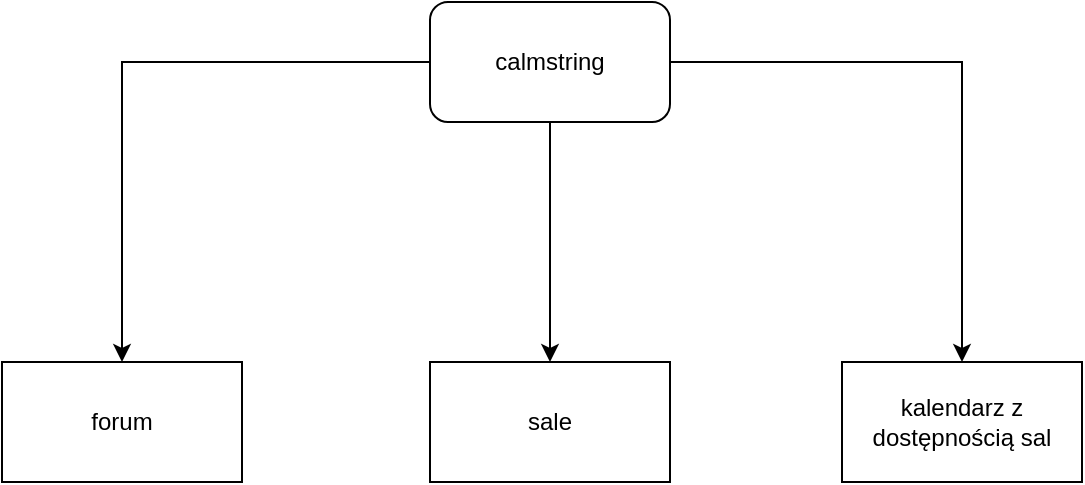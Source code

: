 <mxfile version="17.4.2" type="github" pages="3">
  <diagram id="amIvmCTexY0jKX2aoCFh" name="Page-1">
    <mxGraphModel dx="1422" dy="773" grid="1" gridSize="10" guides="1" tooltips="1" connect="1" arrows="1" fold="1" page="1" pageScale="1" pageWidth="827" pageHeight="1169" math="0" shadow="0">
      <root>
        <mxCell id="0" />
        <mxCell id="1" parent="0" />
        <mxCell id="CLVZ7MVaheOm0qnkuFr2-7" style="edgeStyle=orthogonalEdgeStyle;rounded=0;orthogonalLoop=1;jettySize=auto;html=1;entryX=0.5;entryY=0;entryDx=0;entryDy=0;" parent="1" source="CLVZ7MVaheOm0qnkuFr2-1" target="CLVZ7MVaheOm0qnkuFr2-6" edge="1">
          <mxGeometry relative="1" as="geometry" />
        </mxCell>
        <mxCell id="CLVZ7MVaheOm0qnkuFr2-9" style="edgeStyle=orthogonalEdgeStyle;rounded=0;orthogonalLoop=1;jettySize=auto;html=1;" parent="1" source="CLVZ7MVaheOm0qnkuFr2-1" target="CLVZ7MVaheOm0qnkuFr2-4" edge="1">
          <mxGeometry relative="1" as="geometry" />
        </mxCell>
        <mxCell id="CLVZ7MVaheOm0qnkuFr2-11" style="edgeStyle=orthogonalEdgeStyle;rounded=0;orthogonalLoop=1;jettySize=auto;html=1;" parent="1" source="CLVZ7MVaheOm0qnkuFr2-1" target="CLVZ7MVaheOm0qnkuFr2-10" edge="1">
          <mxGeometry relative="1" as="geometry" />
        </mxCell>
        <mxCell id="CLVZ7MVaheOm0qnkuFr2-1" value="calmstring" style="rounded=1;whiteSpace=wrap;html=1;" parent="1" vertex="1">
          <mxGeometry x="354" y="80" width="120" height="60" as="geometry" />
        </mxCell>
        <mxCell id="CLVZ7MVaheOm0qnkuFr2-4" value="kalendarz z dostępnością sal" style="rounded=0;whiteSpace=wrap;html=1;" parent="1" vertex="1">
          <mxGeometry x="560" y="260" width="120" height="60" as="geometry" />
        </mxCell>
        <mxCell id="CLVZ7MVaheOm0qnkuFr2-6" value="sale" style="rounded=0;whiteSpace=wrap;html=1;" parent="1" vertex="1">
          <mxGeometry x="354" y="260" width="120" height="60" as="geometry" />
        </mxCell>
        <mxCell id="CLVZ7MVaheOm0qnkuFr2-10" value="forum" style="rounded=0;whiteSpace=wrap;html=1;" parent="1" vertex="1">
          <mxGeometry x="140" y="260" width="120" height="60" as="geometry" />
        </mxCell>
      </root>
    </mxGraphModel>
  </diagram>
  <diagram id="m6SZABhegi7b0pthj1G-" name="Obecna sytuacja">
    <mxGraphModel dx="1422" dy="712" grid="1" gridSize="10" guides="1" tooltips="1" connect="1" arrows="1" fold="1" page="1" pageScale="1" pageWidth="827" pageHeight="1169" math="0" shadow="0">
      <root>
        <mxCell id="0" />
        <mxCell id="1" parent="0" />
        <mxCell id="AQMqxbD4MbyzyFKyEWSC-95" style="edgeStyle=orthogonalEdgeStyle;rounded=0;jumpStyle=none;orthogonalLoop=1;jettySize=auto;html=1;fontColor=none;endSize=6;strokeColor=default;strokeWidth=2;" edge="1" parent="1" source="AQMqxbD4MbyzyFKyEWSC-4" target="AQMqxbD4MbyzyFKyEWSC-94">
          <mxGeometry relative="1" as="geometry" />
        </mxCell>
        <mxCell id="AQMqxbD4MbyzyFKyEWSC-4" value="uczen 1" style="sketch=0;outlineConnect=0;fontColor=#232F3E;gradientColor=none;strokeColor=#232F3E;fillColor=#ffffff;dashed=0;verticalLabelPosition=bottom;verticalAlign=top;align=center;html=1;fontSize=12;fontStyle=0;aspect=fixed;shape=mxgraph.aws4.resourceIcon;resIcon=mxgraph.aws4.user;" vertex="1" parent="1">
          <mxGeometry x="30" y="68" width="50" height="50" as="geometry" />
        </mxCell>
        <mxCell id="AQMqxbD4MbyzyFKyEWSC-64" style="edgeStyle=orthogonalEdgeStyle;rounded=0;jumpStyle=none;orthogonalLoop=1;jettySize=auto;html=1;entryX=0;entryY=0.5;entryDx=0;entryDy=0;fontColor=none;endSize=6;strokeColor=default;strokeWidth=2;" edge="1" parent="1" source="AQMqxbD4MbyzyFKyEWSC-8" target="AQMqxbD4MbyzyFKyEWSC-17">
          <mxGeometry relative="1" as="geometry" />
        </mxCell>
        <mxCell id="AQMqxbD4MbyzyFKyEWSC-8" value="" style="points=[[0,0.5,0],[0.24,0,0],[0.5,0.28,0],[0.995,0.475,0],[0.5,0.72,0],[0.24,1,0]];verticalLabelPosition=bottom;sketch=0;html=1;verticalAlign=top;aspect=fixed;align=center;pointerEvents=1;shape=mxgraph.cisco19.key;fillColor=#0000CC;strokeColor=none;" vertex="1" parent="1">
          <mxGeometry x="430" y="164.25" width="50" height="22.5" as="geometry" />
        </mxCell>
        <mxCell id="AQMqxbD4MbyzyFKyEWSC-12" value="" style="shape=image;verticalAlign=top;verticalLabelPosition=bottom;labelBackgroundColor=none;imageAspect=0;aspect=fixed;image=https://cdn1.iconfinder.com/data/icons/bootstrap-vol-2/16/door-closed-128.png;imageBackground=#FFD966;imageBorder=none;fontColor=none;noLabel=1;html=1;" vertex="1" parent="1">
          <mxGeometry x="740" y="146.5" width="58" height="58" as="geometry" />
        </mxCell>
        <mxCell id="AQMqxbD4MbyzyFKyEWSC-15" value="" style="shape=image;verticalAlign=top;verticalLabelPosition=bottom;labelBackgroundColor=none;imageAspect=0;aspect=fixed;image=https://cdn1.iconfinder.com/data/icons/bootstrap-vol-2/16/door-closed-128.png;imageBackground=#B266FF;imageBorder=none;fontColor=none;noLabel=1;html=1;sketch=0;" vertex="1" parent="1">
          <mxGeometry x="740" y="226" width="58" height="58" as="geometry" />
        </mxCell>
        <mxCell id="AQMqxbD4MbyzyFKyEWSC-16" value="" style="shape=image;verticalAlign=top;verticalLabelPosition=bottom;labelBackgroundColor=none;imageAspect=0;aspect=fixed;image=https://cdn1.iconfinder.com/data/icons/bootstrap-vol-2/16/door-closed-128.png;imageBackground=#FF8000;imageBorder=none;fontColor=none;noLabel=1;html=1;" vertex="1" parent="1">
          <mxGeometry x="740" y="306" width="58" height="58" as="geometry" />
        </mxCell>
        <mxCell id="AQMqxbD4MbyzyFKyEWSC-17" value="" style="shape=image;verticalAlign=top;verticalLabelPosition=bottom;labelBackgroundColor=none;imageAspect=0;aspect=fixed;image=https://cdn1.iconfinder.com/data/icons/bootstrap-vol-2/16/door-closed-128.png;imageBackground=#0000CC;imageBorder=none;fontColor=none;noLabel=1;html=1;" vertex="1" parent="1">
          <mxGeometry x="740" y="64" width="58" height="58" as="geometry" />
        </mxCell>
        <mxCell id="AQMqxbD4MbyzyFKyEWSC-57" style="edgeStyle=orthogonalEdgeStyle;rounded=0;jumpStyle=none;orthogonalLoop=1;jettySize=auto;html=1;fontColor=none;endSize=6;strokeColor=default;strokeWidth=2;" edge="1" parent="1" source="AQMqxbD4MbyzyFKyEWSC-18" target="AQMqxbD4MbyzyFKyEWSC-41">
          <mxGeometry relative="1" as="geometry" />
        </mxCell>
        <mxCell id="AQMqxbD4MbyzyFKyEWSC-18" value="uczen 2" style="sketch=0;outlineConnect=0;fontColor=#232F3E;gradientColor=none;strokeColor=#232F3E;fillColor=#ffffff;dashed=0;verticalLabelPosition=bottom;verticalAlign=top;align=center;html=1;fontSize=12;fontStyle=0;aspect=fixed;shape=mxgraph.aws4.resourceIcon;resIcon=mxgraph.aws4.user;" vertex="1" parent="1">
          <mxGeometry x="30" y="150.5" width="50" height="50" as="geometry" />
        </mxCell>
        <mxCell id="AQMqxbD4MbyzyFKyEWSC-98" style="edgeStyle=orthogonalEdgeStyle;rounded=0;jumpStyle=none;orthogonalLoop=1;jettySize=auto;html=1;fontColor=none;endSize=6;strokeColor=default;strokeWidth=2;" edge="1" parent="1" source="AQMqxbD4MbyzyFKyEWSC-20" target="AQMqxbD4MbyzyFKyEWSC-97">
          <mxGeometry relative="1" as="geometry" />
        </mxCell>
        <mxCell id="AQMqxbD4MbyzyFKyEWSC-20" value="uczen 3" style="sketch=0;outlineConnect=0;fontColor=#232F3E;gradientColor=none;strokeColor=#232F3E;fillColor=#ffffff;dashed=0;verticalLabelPosition=bottom;verticalAlign=top;align=center;html=1;fontSize=12;fontStyle=0;aspect=fixed;shape=mxgraph.aws4.resourceIcon;resIcon=mxgraph.aws4.user;" vertex="1" parent="1">
          <mxGeometry x="30" y="230" width="50" height="50" as="geometry" />
        </mxCell>
        <mxCell id="AQMqxbD4MbyzyFKyEWSC-61" style="edgeStyle=orthogonalEdgeStyle;rounded=0;jumpStyle=none;orthogonalLoop=1;jettySize=auto;html=1;entryX=0.017;entryY=0.859;entryDx=0;entryDy=0;entryPerimeter=0;fontColor=none;endSize=6;strokeColor=default;strokeWidth=2;" edge="1" parent="1" source="AQMqxbD4MbyzyFKyEWSC-21" target="AQMqxbD4MbyzyFKyEWSC-43">
          <mxGeometry relative="1" as="geometry" />
        </mxCell>
        <mxCell id="AQMqxbD4MbyzyFKyEWSC-21" value="uczen 4" style="sketch=0;outlineConnect=0;fontColor=#232F3E;gradientColor=none;strokeColor=#232F3E;fillColor=#ffffff;dashed=0;verticalLabelPosition=bottom;verticalAlign=top;align=center;html=1;fontSize=12;fontStyle=0;aspect=fixed;shape=mxgraph.aws4.resourceIcon;resIcon=mxgraph.aws4.user;" vertex="1" parent="1">
          <mxGeometry x="30" y="314" width="50" height="50" as="geometry" />
        </mxCell>
        <mxCell id="AQMqxbD4MbyzyFKyEWSC-47" style="edgeStyle=orthogonalEdgeStyle;rounded=0;jumpStyle=none;orthogonalLoop=1;jettySize=auto;html=1;entryX=0;entryY=0.5;entryDx=0;entryDy=0;entryPerimeter=0;fontColor=none;endSize=6;strokeColor=default;strokeWidth=2;" edge="1" parent="1" source="AQMqxbD4MbyzyFKyEWSC-41" target="AQMqxbD4MbyzyFKyEWSC-44">
          <mxGeometry relative="1" as="geometry" />
        </mxCell>
        <mxCell id="AQMqxbD4MbyzyFKyEWSC-48" style="edgeStyle=orthogonalEdgeStyle;rounded=0;jumpStyle=none;orthogonalLoop=1;jettySize=auto;html=1;entryX=-0.02;entryY=0.822;entryDx=0;entryDy=0;entryPerimeter=0;fontColor=none;endSize=6;strokeColor=default;strokeWidth=2;" edge="1" parent="1" source="AQMqxbD4MbyzyFKyEWSC-41" target="AQMqxbD4MbyzyFKyEWSC-43">
          <mxGeometry relative="1" as="geometry" />
        </mxCell>
        <mxCell id="AQMqxbD4MbyzyFKyEWSC-53" style="edgeStyle=orthogonalEdgeStyle;rounded=0;jumpStyle=none;orthogonalLoop=1;jettySize=auto;html=1;entryX=0;entryY=0.5;entryDx=0;entryDy=0;entryPerimeter=0;fontColor=none;endSize=6;strokeColor=default;strokeWidth=2;" edge="1" parent="1" source="AQMqxbD4MbyzyFKyEWSC-41" target="AQMqxbD4MbyzyFKyEWSC-42">
          <mxGeometry relative="1" as="geometry" />
        </mxCell>
        <mxCell id="AQMqxbD4MbyzyFKyEWSC-54" style="edgeStyle=orthogonalEdgeStyle;rounded=0;jumpStyle=none;orthogonalLoop=1;jettySize=auto;html=1;entryX=0;entryY=0.5;entryDx=0;entryDy=0;entryPerimeter=0;fontColor=none;endSize=6;strokeColor=default;strokeWidth=2;" edge="1" parent="1" source="AQMqxbD4MbyzyFKyEWSC-41" target="AQMqxbD4MbyzyFKyEWSC-8">
          <mxGeometry relative="1" as="geometry" />
        </mxCell>
        <mxCell id="AQMqxbD4MbyzyFKyEWSC-133" style="edgeStyle=orthogonalEdgeStyle;rounded=0;jumpStyle=none;orthogonalLoop=1;jettySize=auto;html=1;fontColor=none;endSize=6;strokeColor=default;strokeWidth=2;" edge="1" parent="1" source="AQMqxbD4MbyzyFKyEWSC-41">
          <mxGeometry relative="1" as="geometry">
            <mxPoint x="570" y="429" as="targetPoint" />
          </mxGeometry>
        </mxCell>
        <mxCell id="AQMqxbD4MbyzyFKyEWSC-41" value="" style="shape=image;html=1;verticalAlign=top;verticalLabelPosition=bottom;labelBackgroundColor=#ffffff;imageAspect=0;aspect=fixed;image=https://cdn0.iconfinder.com/data/icons/kameleon-free-pack-rounded/110/Boss-5-128.png;sketch=1;fillStyle=cross-hatch;fontColor=none;" vertex="1" parent="1">
          <mxGeometry x="366" y="390" width="78" height="78" as="geometry" />
        </mxCell>
        <mxCell id="AQMqxbD4MbyzyFKyEWSC-65" style="edgeStyle=orthogonalEdgeStyle;rounded=0;jumpStyle=none;orthogonalLoop=1;jettySize=auto;html=1;entryX=0;entryY=0.5;entryDx=0;entryDy=0;fontColor=none;endSize=6;strokeColor=default;strokeWidth=2;" edge="1" parent="1" source="AQMqxbD4MbyzyFKyEWSC-42" target="AQMqxbD4MbyzyFKyEWSC-12">
          <mxGeometry relative="1" as="geometry">
            <Array as="points">
              <mxPoint x="455" y="130" />
              <mxPoint x="640" y="130" />
              <mxPoint x="640" y="176" />
            </Array>
          </mxGeometry>
        </mxCell>
        <mxCell id="AQMqxbD4MbyzyFKyEWSC-42" value="" style="points=[[0,0.5,0],[0.24,0,0],[0.5,0.28,0],[0.995,0.475,0],[0.5,0.72,0],[0.24,1,0]];verticalLabelPosition=bottom;sketch=0;html=1;verticalAlign=top;aspect=fixed;align=center;pointerEvents=1;shape=mxgraph.cisco19.key;fillColor=#FFD966;strokeColor=none;" vertex="1" parent="1">
          <mxGeometry x="430" y="81.75" width="50" height="22.5" as="geometry" />
        </mxCell>
        <mxCell id="AQMqxbD4MbyzyFKyEWSC-62" style="edgeStyle=orthogonalEdgeStyle;rounded=0;jumpStyle=none;orthogonalLoop=1;jettySize=auto;html=1;entryX=0;entryY=0.5;entryDx=0;entryDy=0;fontColor=none;endSize=6;strokeColor=default;strokeWidth=2;" edge="1" parent="1" source="AQMqxbD4MbyzyFKyEWSC-43" target="AQMqxbD4MbyzyFKyEWSC-15">
          <mxGeometry relative="1" as="geometry" />
        </mxCell>
        <mxCell id="AQMqxbD4MbyzyFKyEWSC-43" value="" style="points=[[0,0.5,0],[0.24,0,0],[0.5,0.28,0],[0.995,0.475,0],[0.5,0.72,0],[0.24,1,0]];verticalLabelPosition=bottom;sketch=0;html=1;verticalAlign=top;aspect=fixed;align=center;pointerEvents=1;shape=mxgraph.cisco19.key;fillColor=#B266FF;strokeColor=none;" vertex="1" parent="1">
          <mxGeometry x="430" y="320" width="50" height="22.5" as="geometry" />
        </mxCell>
        <mxCell id="AQMqxbD4MbyzyFKyEWSC-63" style="edgeStyle=orthogonalEdgeStyle;rounded=0;jumpStyle=none;orthogonalLoop=1;jettySize=auto;html=1;entryX=0;entryY=0.5;entryDx=0;entryDy=0;fontColor=none;endSize=6;strokeColor=default;strokeWidth=2;" edge="1" parent="1" source="AQMqxbD4MbyzyFKyEWSC-44" target="AQMqxbD4MbyzyFKyEWSC-16">
          <mxGeometry relative="1" as="geometry">
            <Array as="points">
              <mxPoint x="580" y="255" />
              <mxPoint x="580" y="310" />
              <mxPoint x="720" y="310" />
              <mxPoint x="720" y="335" />
            </Array>
          </mxGeometry>
        </mxCell>
        <mxCell id="AQMqxbD4MbyzyFKyEWSC-44" value="" style="points=[[0,0.5,0],[0.24,0,0],[0.5,0.28,0],[0.995,0.475,0],[0.5,0.72,0],[0.24,1,0]];verticalLabelPosition=bottom;sketch=0;html=1;verticalAlign=top;aspect=fixed;align=center;pointerEvents=1;shape=mxgraph.cisco19.key;fillColor=#FF8000;strokeColor=none;" vertex="1" parent="1">
          <mxGeometry x="430" y="243.75" width="50" height="22.5" as="geometry" />
        </mxCell>
        <mxCell id="AQMqxbD4MbyzyFKyEWSC-67" value="" style="shape=image;verticalAlign=top;verticalLabelPosition=bottom;labelBackgroundColor=none;imageAspect=0;aspect=fixed;image=https://cdn1.iconfinder.com/data/icons/bootstrap-vol-2/16/door-closed-128.png;imageBackground=#FFD966;imageBorder=none;fontColor=none;noLabel=1;html=1;" vertex="1" parent="1">
          <mxGeometry x="27" y="673" width="58" height="58" as="geometry" />
        </mxCell>
        <mxCell id="AQMqxbD4MbyzyFKyEWSC-68" value="" style="shape=image;verticalAlign=top;verticalLabelPosition=bottom;labelBackgroundColor=none;imageAspect=0;aspect=fixed;image=https://cdn1.iconfinder.com/data/icons/bootstrap-vol-2/16/door-closed-128.png;imageBackground=#B266FF;imageBorder=none;fontColor=none;noLabel=1;html=1;sketch=0;" vertex="1" parent="1">
          <mxGeometry x="27" y="752.5" width="58" height="58" as="geometry" />
        </mxCell>
        <mxCell id="AQMqxbD4MbyzyFKyEWSC-69" value="" style="shape=image;verticalAlign=top;verticalLabelPosition=bottom;labelBackgroundColor=none;imageAspect=0;aspect=fixed;image=https://cdn1.iconfinder.com/data/icons/bootstrap-vol-2/16/door-closed-128.png;imageBackground=#FF8000;imageBorder=none;fontColor=none;noLabel=1;html=1;" vertex="1" parent="1">
          <mxGeometry x="27" y="917" width="58" height="58" as="geometry" />
        </mxCell>
        <mxCell id="AQMqxbD4MbyzyFKyEWSC-70" value="" style="shape=image;verticalAlign=top;verticalLabelPosition=bottom;labelBackgroundColor=none;imageAspect=0;aspect=fixed;image=https://cdn1.iconfinder.com/data/icons/bootstrap-vol-2/16/door-closed-128.png;imageBackground=#0000CC;imageBorder=none;fontColor=none;noLabel=1;html=1;" vertex="1" parent="1">
          <mxGeometry x="27" y="590.5" width="58" height="58" as="geometry" />
        </mxCell>
        <mxCell id="AQMqxbD4MbyzyFKyEWSC-72" value="" style="endArrow=classic;html=1;rounded=0;fontColor=none;endSize=6;strokeColor=default;strokeWidth=2;jumpStyle=none;" edge="1" parent="1">
          <mxGeometry width="50" height="50" relative="1" as="geometry">
            <mxPoint x="43" y="1020.5" as="sourcePoint" />
            <mxPoint x="803" y="1020.5" as="targetPoint" />
          </mxGeometry>
        </mxCell>
        <mxCell id="AQMqxbD4MbyzyFKyEWSC-73" value="czas" style="text;html=1;strokeColor=none;fillColor=none;align=center;verticalAlign=middle;whiteSpace=wrap;rounded=0;labelBackgroundColor=none;sketch=1;fillStyle=cross-hatch;fontColor=none;" vertex="1" parent="1">
          <mxGeometry x="25" y="1020.5" width="60" height="30" as="geometry" />
        </mxCell>
        <mxCell id="AQMqxbD4MbyzyFKyEWSC-75" value="" style="html=1;verticalLabelPosition=bottom;align=center;labelBackgroundColor=#ffffff;verticalAlign=top;strokeWidth=2;strokeColor=#0080F0;shadow=0;dashed=0;shape=mxgraph.ios7.icons.user;sketch=1;fillStyle=cross-hatch;fontColor=none;fillColor=none;" vertex="1" parent="1">
          <mxGeometry x="160" y="590.5" width="30" height="30" as="geometry" />
        </mxCell>
        <mxCell id="AQMqxbD4MbyzyFKyEWSC-76" value="nauczyciel przychodzi" style="text;html=1;strokeColor=none;fillColor=none;align=center;verticalAlign=middle;whiteSpace=wrap;rounded=0;labelBackgroundColor=none;sketch=1;fillStyle=cross-hatch;fontColor=none;" vertex="1" parent="1">
          <mxGeometry x="105" y="620.5" width="140" height="30" as="geometry" />
        </mxCell>
        <mxCell id="AQMqxbD4MbyzyFKyEWSC-77" value="koniec ćwiczenia" style="text;html=1;strokeColor=none;fillColor=none;align=center;verticalAlign=middle;whiteSpace=wrap;rounded=0;labelBackgroundColor=none;sketch=1;fillStyle=cross-hatch;fontColor=none;" vertex="1" parent="1">
          <mxGeometry x="239" y="931.5" width="60" height="30" as="geometry" />
        </mxCell>
        <mxCell id="AQMqxbD4MbyzyFKyEWSC-78" value="" style="endArrow=none;html=1;rounded=0;fontColor=none;endSize=6;strokeColor=default;strokeWidth=2;jumpStyle=none;" edge="1" parent="1">
          <mxGeometry width="50" height="50" relative="1" as="geometry">
            <mxPoint x="30" y="530" as="sourcePoint" />
            <mxPoint x="820" y="530" as="targetPoint" />
          </mxGeometry>
        </mxCell>
        <mxCell id="AQMqxbD4MbyzyFKyEWSC-79" value="" style="shape=image;html=1;verticalAlign=top;verticalLabelPosition=bottom;labelBackgroundColor=#ffffff;imageAspect=0;aspect=fixed;image=https://cdn0.iconfinder.com/data/icons/kameleon-free-pack-rounded/110/Boss-5-128.png;sketch=1;fillStyle=cross-hatch;fontColor=none;" vertex="1" parent="1">
          <mxGeometry x="405" y="570" width="39" height="39" as="geometry" />
        </mxCell>
        <mxCell id="AQMqxbD4MbyzyFKyEWSC-80" value="" style="points=[[0,0.5,0],[0.24,0,0],[0.5,0.28,0],[0.995,0.475,0],[0.5,0.72,0],[0.24,1,0]];verticalLabelPosition=bottom;sketch=0;html=1;verticalAlign=top;aspect=fixed;align=center;pointerEvents=1;shape=mxgraph.cisco19.key;fillColor=#0000CC;strokeColor=none;" vertex="1" parent="1">
          <mxGeometry x="365" y="582.75" width="30" height="13.5" as="geometry" />
        </mxCell>
        <mxCell id="AQMqxbD4MbyzyFKyEWSC-81" value="oddać kluczyk zapasowy lub odebrać legitymację" style="text;html=1;strokeColor=none;fillColor=none;align=center;verticalAlign=middle;whiteSpace=wrap;rounded=0;labelBackgroundColor=none;sketch=1;fillStyle=cross-hatch;fontColor=none;" vertex="1" parent="1">
          <mxGeometry x="345" y="611" width="140" height="30" as="geometry" />
        </mxCell>
        <mxCell id="AQMqxbD4MbyzyFKyEWSC-86" style="edgeStyle=orthogonalEdgeStyle;rounded=0;jumpStyle=none;orthogonalLoop=1;jettySize=auto;html=1;entryX=0.008;entryY=0.45;entryDx=0;entryDy=0;entryPerimeter=0;fontColor=none;endSize=6;strokeColor=default;strokeWidth=2;" edge="1" parent="1" source="AQMqxbD4MbyzyFKyEWSC-84">
          <mxGeometry relative="1" as="geometry">
            <mxPoint x="346.12" y="601.5" as="targetPoint" />
          </mxGeometry>
        </mxCell>
        <mxCell id="AQMqxbD4MbyzyFKyEWSC-84" value="uczen 2" style="sketch=0;outlineConnect=0;fontColor=#232F3E;gradientColor=none;strokeColor=#232F3E;fillColor=#ffffff;dashed=0;verticalLabelPosition=bottom;verticalAlign=top;align=center;html=1;fontSize=12;fontStyle=0;aspect=fixed;shape=mxgraph.aws4.resourceIcon;resIcon=mxgraph.aws4.user;" vertex="1" parent="1">
          <mxGeometry x="275" y="581" width="40" height="40" as="geometry" />
        </mxCell>
        <mxCell id="AQMqxbD4MbyzyFKyEWSC-87" value="" style="shape=image;html=1;verticalAlign=top;verticalLabelPosition=bottom;labelBackgroundColor=#ffffff;imageAspect=0;aspect=fixed;image=https://cdn0.iconfinder.com/data/icons/kameleon-free-pack-rounded/110/Boss-5-128.png;sketch=1;fillStyle=cross-hatch;fontColor=none;" vertex="1" parent="1">
          <mxGeometry x="429" y="910.5" width="39" height="39" as="geometry" />
        </mxCell>
        <mxCell id="AQMqxbD4MbyzyFKyEWSC-88" value="" style="points=[[0,0.5,0],[0.24,0,0],[0.5,0.28,0],[0.995,0.475,0],[0.5,0.72,0],[0.24,1,0]];verticalLabelPosition=bottom;sketch=0;html=1;verticalAlign=top;aspect=fixed;align=center;pointerEvents=1;shape=mxgraph.cisco19.key;fillColor=#FF8000;strokeColor=none;" vertex="1" parent="1">
          <mxGeometry x="389" y="923.25" width="30" height="13.5" as="geometry" />
        </mxCell>
        <mxCell id="AQMqxbD4MbyzyFKyEWSC-89" value="oddać kluczyk zapasowy lub odebrać legitymację" style="text;html=1;strokeColor=none;fillColor=none;align=center;verticalAlign=middle;whiteSpace=wrap;rounded=0;labelBackgroundColor=none;sketch=1;fillStyle=cross-hatch;fontColor=none;" vertex="1" parent="1">
          <mxGeometry x="369" y="951.5" width="140" height="30" as="geometry" />
        </mxCell>
        <mxCell id="AQMqxbD4MbyzyFKyEWSC-91" style="edgeStyle=orthogonalEdgeStyle;rounded=0;jumpStyle=none;orthogonalLoop=1;jettySize=auto;html=1;entryX=0.008;entryY=0.45;entryDx=0;entryDy=0;entryPerimeter=0;fontColor=none;endSize=6;strokeColor=default;strokeWidth=2;" edge="1" parent="1" source="AQMqxbD4MbyzyFKyEWSC-92">
          <mxGeometry relative="1" as="geometry">
            <mxPoint x="370.12" y="942" as="targetPoint" />
          </mxGeometry>
        </mxCell>
        <mxCell id="AQMqxbD4MbyzyFKyEWSC-92" value="uczen 3" style="sketch=0;outlineConnect=0;fontColor=#232F3E;gradientColor=none;strokeColor=#232F3E;fillColor=#ffffff;dashed=0;verticalLabelPosition=bottom;verticalAlign=top;align=center;html=1;fontSize=12;fontStyle=0;aspect=fixed;shape=mxgraph.aws4.resourceIcon;resIcon=mxgraph.aws4.user;" vertex="1" parent="1">
          <mxGeometry x="299" y="921.5" width="40" height="40" as="geometry" />
        </mxCell>
        <mxCell id="AQMqxbD4MbyzyFKyEWSC-93" value="fortepian zepsuty nie da się grać" style="text;html=1;strokeColor=none;fillColor=none;align=center;verticalAlign=middle;whiteSpace=wrap;rounded=0;labelBackgroundColor=none;sketch=0;fillStyle=cross-hatch;fontColor=none;" vertex="1" parent="1">
          <mxGeometry x="120" y="687" width="95" height="30" as="geometry" />
        </mxCell>
        <mxCell id="AQMqxbD4MbyzyFKyEWSC-96" style="edgeStyle=orthogonalEdgeStyle;rounded=0;jumpStyle=none;orthogonalLoop=1;jettySize=auto;html=1;fontColor=none;endSize=6;strokeColor=default;strokeWidth=2;" edge="1" parent="1" source="AQMqxbD4MbyzyFKyEWSC-94" target="AQMqxbD4MbyzyFKyEWSC-42">
          <mxGeometry relative="1" as="geometry" />
        </mxCell>
        <mxCell id="AQMqxbD4MbyzyFKyEWSC-94" value="potrzebuje fortepianu" style="text;html=1;strokeColor=none;fillColor=none;align=center;verticalAlign=middle;whiteSpace=wrap;rounded=0;labelBackgroundColor=none;sketch=0;fillStyle=cross-hatch;fontColor=none;" vertex="1" parent="1">
          <mxGeometry x="190" y="78" width="60" height="30" as="geometry" />
        </mxCell>
        <mxCell id="AQMqxbD4MbyzyFKyEWSC-99" style="edgeStyle=orthogonalEdgeStyle;rounded=0;jumpStyle=none;orthogonalLoop=1;jettySize=auto;html=1;fontColor=none;endSize=6;strokeColor=default;strokeWidth=2;" edge="1" parent="1" source="AQMqxbD4MbyzyFKyEWSC-97">
          <mxGeometry relative="1" as="geometry">
            <mxPoint x="430" y="255" as="targetPoint" />
          </mxGeometry>
        </mxCell>
        <mxCell id="AQMqxbD4MbyzyFKyEWSC-97" value="potrzebuje fortepianu" style="text;html=1;strokeColor=none;fillColor=none;align=center;verticalAlign=middle;whiteSpace=wrap;rounded=0;labelBackgroundColor=none;sketch=0;fillStyle=cross-hatch;fontColor=none;" vertex="1" parent="1">
          <mxGeometry x="190" y="240" width="60" height="30" as="geometry" />
        </mxCell>
        <mxCell id="AQMqxbD4MbyzyFKyEWSC-100" value="" style="shape=image;html=1;verticalAlign=top;verticalLabelPosition=bottom;labelBackgroundColor=#ffffff;imageAspect=0;aspect=fixed;image=https://cdn0.iconfinder.com/data/icons/kameleon-free-pack-rounded/110/Boss-5-128.png;sketch=1;fillStyle=cross-hatch;fontColor=none;" vertex="1" parent="1">
          <mxGeometry x="369" y="660" width="39" height="39" as="geometry" />
        </mxCell>
        <mxCell id="AQMqxbD4MbyzyFKyEWSC-101" value="" style="points=[[0,0.5,0],[0.24,0,0],[0.5,0.28,0],[0.995,0.475,0],[0.5,0.72,0],[0.24,1,0]];verticalLabelPosition=bottom;sketch=0;html=1;verticalAlign=top;aspect=fixed;align=center;pointerEvents=1;shape=mxgraph.cisco19.key;fillColor=#FFD966;strokeColor=none;" vertex="1" parent="1">
          <mxGeometry x="329" y="672.75" width="30" height="13.5" as="geometry" />
        </mxCell>
        <mxCell id="AQMqxbD4MbyzyFKyEWSC-102" value="oddać kluczyk zapasowy lub odebrać legitymację" style="text;html=1;strokeColor=none;fillColor=none;align=center;verticalAlign=middle;whiteSpace=wrap;rounded=0;labelBackgroundColor=none;sketch=1;fillStyle=cross-hatch;fontColor=none;" vertex="1" parent="1">
          <mxGeometry x="309" y="701" width="140" height="30" as="geometry" />
        </mxCell>
        <mxCell id="AQMqxbD4MbyzyFKyEWSC-103" style="edgeStyle=orthogonalEdgeStyle;rounded=0;jumpStyle=none;orthogonalLoop=1;jettySize=auto;html=1;entryX=0.008;entryY=0.45;entryDx=0;entryDy=0;entryPerimeter=0;fontColor=none;endSize=6;strokeColor=default;strokeWidth=2;" edge="1" parent="1" source="AQMqxbD4MbyzyFKyEWSC-104">
          <mxGeometry relative="1" as="geometry">
            <mxPoint x="310.12" y="691.5" as="targetPoint" />
          </mxGeometry>
        </mxCell>
        <mxCell id="AQMqxbD4MbyzyFKyEWSC-104" value="uczen 2" style="sketch=0;outlineConnect=0;fontColor=#232F3E;gradientColor=none;strokeColor=#232F3E;fillColor=#ffffff;dashed=0;verticalLabelPosition=bottom;verticalAlign=top;align=center;html=1;fontSize=12;fontStyle=0;aspect=fixed;shape=mxgraph.aws4.resourceIcon;resIcon=mxgraph.aws4.user;" vertex="1" parent="1">
          <mxGeometry x="239" y="671" width="40" height="40" as="geometry" />
        </mxCell>
        <mxCell id="AQMqxbD4MbyzyFKyEWSC-107" style="edgeStyle=orthogonalEdgeStyle;rounded=0;jumpStyle=none;orthogonalLoop=1;jettySize=auto;html=1;fontColor=none;endSize=6;strokeColor=default;strokeWidth=2;" edge="1" parent="1" source="AQMqxbD4MbyzyFKyEWSC-106">
          <mxGeometry relative="1" as="geometry">
            <mxPoint x="575" y="691" as="targetPoint" />
          </mxGeometry>
        </mxCell>
        <mxCell id="AQMqxbD4MbyzyFKyEWSC-106" value="uczeń 5" style="sketch=0;outlineConnect=0;fontColor=#232F3E;gradientColor=none;strokeColor=#232F3E;fillColor=#ffffff;dashed=0;verticalLabelPosition=bottom;verticalAlign=top;align=center;html=1;fontSize=12;fontStyle=0;aspect=fixed;shape=mxgraph.aws4.resourceIcon;resIcon=mxgraph.aws4.user;" vertex="1" parent="1">
          <mxGeometry x="475" y="671" width="40" height="40" as="geometry" />
        </mxCell>
        <mxCell id="AQMqxbD4MbyzyFKyEWSC-108" value="bierze salę" style="text;html=1;strokeColor=none;fillColor=none;align=center;verticalAlign=middle;whiteSpace=wrap;rounded=0;labelBackgroundColor=none;sketch=0;fillStyle=cross-hatch;fontColor=none;" vertex="1" parent="1">
          <mxGeometry x="579" y="675.5" width="60" height="30" as="geometry" />
        </mxCell>
        <mxCell id="AQMqxbD4MbyzyFKyEWSC-109" value="" style="shape=image;html=1;verticalAlign=top;verticalLabelPosition=bottom;labelBackgroundColor=#ffffff;imageAspect=0;aspect=fixed;image=https://cdn2.iconfinder.com/data/icons/essential-web-5/50/redo-again-repeat-arrow-uturn-128.png;sketch=0;fillStyle=cross-hatch;fontColor=none;strokeColor=default;fillColor=#FF8000;rotation=-180;" vertex="1" parent="1">
          <mxGeometry x="645" y="684.5" width="47" height="47" as="geometry" />
        </mxCell>
        <mxCell id="AQMqxbD4MbyzyFKyEWSC-114" style="edgeStyle=orthogonalEdgeStyle;rounded=0;jumpStyle=none;orthogonalLoop=1;jettySize=auto;html=1;fontColor=none;endSize=6;strokeColor=default;strokeWidth=2;" edge="1" parent="1" source="AQMqxbD4MbyzyFKyEWSC-110" target="AQMqxbD4MbyzyFKyEWSC-113">
          <mxGeometry relative="1" as="geometry" />
        </mxCell>
        <mxCell id="AQMqxbD4MbyzyFKyEWSC-110" value="" style="shape=image;html=1;verticalAlign=top;verticalLabelPosition=bottom;labelBackgroundColor=#ffffff;imageAspect=0;aspect=fixed;image=https://cdn2.iconfinder.com/data/icons/c9d/group.png;sketch=0;fillStyle=cross-hatch;fontColor=none;strokeColor=default;fillColor=#FF8000;" vertex="1" parent="1">
          <mxGeometry x="555" y="910.5" width="44" height="44" as="geometry" />
        </mxCell>
        <mxCell id="AQMqxbD4MbyzyFKyEWSC-111" value="grupa osób czekająca na salę" style="text;html=1;strokeColor=none;fillColor=none;align=center;verticalAlign=middle;whiteSpace=wrap;rounded=0;labelBackgroundColor=none;sketch=0;fillStyle=cross-hatch;fontColor=none;" vertex="1" parent="1">
          <mxGeometry x="529" y="961.5" width="96" height="53.5" as="geometry" />
        </mxCell>
        <mxCell id="AQMqxbD4MbyzyFKyEWSC-113" value="pierwszy lepszy uczeń,&lt;br&gt;który już ćwiczył 20h&lt;br&gt;&amp;nbsp;w tym tygodniu" style="sketch=0;outlineConnect=0;fontColor=#232F3E;gradientColor=none;strokeColor=#232F3E;fillColor=#ffffff;dashed=0;verticalLabelPosition=bottom;verticalAlign=top;align=center;html=1;fontSize=12;fontStyle=0;aspect=fixed;shape=mxgraph.aws4.resourceIcon;resIcon=mxgraph.aws4.user;" vertex="1" parent="1">
          <mxGeometry x="692" y="911.5" width="40" height="40" as="geometry" />
        </mxCell>
        <mxCell id="AQMqxbD4MbyzyFKyEWSC-115" value="idzie na lekcje ogólnokształcące" style="text;html=1;strokeColor=none;fillColor=none;align=center;verticalAlign=middle;whiteSpace=wrap;rounded=0;labelBackgroundColor=none;sketch=0;fillStyle=cross-hatch;fontColor=none;" vertex="1" parent="1">
          <mxGeometry x="110" y="766.5" width="105" height="30" as="geometry" />
        </mxCell>
        <mxCell id="AQMqxbD4MbyzyFKyEWSC-116" value="" style="endArrow=classic;html=1;rounded=0;fontColor=none;endSize=6;strokeColor=default;strokeWidth=2;jumpStyle=none;" edge="1" parent="1" source="AQMqxbD4MbyzyFKyEWSC-115" target="AQMqxbD4MbyzyFKyEWSC-120">
          <mxGeometry relative="1" as="geometry">
            <mxPoint x="215" y="781.5" as="sourcePoint" />
            <mxPoint x="365" y="780.5" as="targetPoint" />
          </mxGeometry>
        </mxCell>
        <mxCell id="AQMqxbD4MbyzyFKyEWSC-117" value="sala pusta" style="edgeLabel;resizable=0;html=1;align=center;verticalAlign=middle;labelBackgroundColor=none;sketch=0;fillStyle=cross-hatch;fontColor=none;strokeColor=default;fillColor=#FF8000;" connectable="0" vertex="1" parent="AQMqxbD4MbyzyFKyEWSC-116">
          <mxGeometry relative="1" as="geometry">
            <mxPoint x="-1" y="-11" as="offset" />
          </mxGeometry>
        </mxCell>
        <mxCell id="AQMqxbD4MbyzyFKyEWSC-118" value="" style="shape=image;html=1;verticalAlign=top;verticalLabelPosition=bottom;labelBackgroundColor=#ffffff;imageAspect=0;aspect=fixed;image=https://cdn2.iconfinder.com/data/icons/c9d/group.png;sketch=0;fillStyle=cross-hatch;fontColor=none;strokeColor=default;fillColor=#FF8000;" vertex="1" parent="1">
          <mxGeometry x="279" y="790.5" width="34" height="34" as="geometry" />
        </mxCell>
        <mxCell id="AQMqxbD4MbyzyFKyEWSC-119" value="&lt;span style=&quot;color: rgb(0, 0, 0); font-family: helvetica; font-size: 12px; font-style: normal; font-weight: 400; letter-spacing: normal; text-align: center; text-indent: 0px; text-transform: none; word-spacing: 0px; background-color: rgb(248, 249, 250); display: inline; float: none;&quot;&gt;grupa osób czekająca na salę&lt;/span&gt;" style="text;whiteSpace=wrap;html=1;fontColor=none;" vertex="1" parent="1">
          <mxGeometry x="215" y="820.5" width="180" height="30" as="geometry" />
        </mxCell>
        <mxCell id="AQMqxbD4MbyzyFKyEWSC-120" value="uczeń wraca i ćwiczy" style="text;html=1;strokeColor=none;fillColor=none;align=center;verticalAlign=middle;whiteSpace=wrap;rounded=0;labelBackgroundColor=none;sketch=0;fillStyle=cross-hatch;fontColor=none;" vertex="1" parent="1">
          <mxGeometry x="369" y="766.5" width="106" height="30" as="geometry" />
        </mxCell>
        <mxCell id="AQMqxbD4MbyzyFKyEWSC-121" value="" style="html=1;verticalLabelPosition=bottom;align=center;labelBackgroundColor=#ffffff;verticalAlign=top;strokeWidth=2;strokeColor=#0080F0;shadow=0;dashed=0;shape=mxgraph.ios7.icons.user;sketch=1;fillStyle=cross-hatch;fontColor=none;fillColor=none;" vertex="1" parent="1">
          <mxGeometry x="509" y="760.5" width="30" height="30" as="geometry" />
        </mxCell>
        <mxCell id="AQMqxbD4MbyzyFKyEWSC-122" value="nauczyciel przychodzi" style="text;html=1;strokeColor=none;fillColor=none;align=center;verticalAlign=middle;whiteSpace=wrap;rounded=0;labelBackgroundColor=none;sketch=1;fillStyle=cross-hatch;fontColor=none;" vertex="1" parent="1">
          <mxGeometry x="475" y="800.5" width="94" height="30" as="geometry" />
        </mxCell>
        <mxCell id="AQMqxbD4MbyzyFKyEWSC-125" value="" style="shape=image;html=1;verticalAlign=top;verticalLabelPosition=bottom;labelBackgroundColor=#ffffff;imageAspect=0;aspect=fixed;image=https://cdn0.iconfinder.com/data/icons/kameleon-free-pack-rounded/110/Boss-5-128.png;sketch=1;fillStyle=cross-hatch;fontColor=none;" vertex="1" parent="1">
          <mxGeometry x="709" y="749.5" width="39" height="39" as="geometry" />
        </mxCell>
        <mxCell id="AQMqxbD4MbyzyFKyEWSC-126" value="" style="points=[[0,0.5,0],[0.24,0,0],[0.5,0.28,0],[0.995,0.475,0],[0.5,0.72,0],[0.24,1,0]];verticalLabelPosition=bottom;sketch=0;html=1;verticalAlign=top;aspect=fixed;align=center;pointerEvents=1;shape=mxgraph.cisco19.key;fillColor=#0000CC;strokeColor=none;" vertex="1" parent="1">
          <mxGeometry x="669" y="762.25" width="30" height="13.5" as="geometry" />
        </mxCell>
        <mxCell id="AQMqxbD4MbyzyFKyEWSC-127" value="oddać kluczyk zapasowy lub odebrać legitymację" style="text;html=1;strokeColor=none;fillColor=none;align=center;verticalAlign=middle;whiteSpace=wrap;rounded=0;labelBackgroundColor=none;sketch=1;fillStyle=cross-hatch;fontColor=none;" vertex="1" parent="1">
          <mxGeometry x="649" y="790.5" width="140" height="30" as="geometry" />
        </mxCell>
        <mxCell id="AQMqxbD4MbyzyFKyEWSC-128" style="edgeStyle=orthogonalEdgeStyle;rounded=0;jumpStyle=none;orthogonalLoop=1;jettySize=auto;html=1;entryX=0.008;entryY=0.45;entryDx=0;entryDy=0;entryPerimeter=0;fontColor=none;endSize=6;strokeColor=default;strokeWidth=2;" edge="1" parent="1" source="AQMqxbD4MbyzyFKyEWSC-129">
          <mxGeometry relative="1" as="geometry">
            <mxPoint x="650.12" y="781" as="targetPoint" />
          </mxGeometry>
        </mxCell>
        <mxCell id="AQMqxbD4MbyzyFKyEWSC-129" value="uczen 2" style="sketch=0;outlineConnect=0;fontColor=#232F3E;gradientColor=none;strokeColor=#232F3E;fillColor=#ffffff;dashed=0;verticalLabelPosition=bottom;verticalAlign=top;align=center;html=1;fontSize=12;fontStyle=0;aspect=fixed;shape=mxgraph.aws4.resourceIcon;resIcon=mxgraph.aws4.user;" vertex="1" parent="1">
          <mxGeometry x="579" y="760.5" width="40" height="40" as="geometry" />
        </mxCell>
        <mxCell id="AQMqxbD4MbyzyFKyEWSC-132" style="edgeStyle=orthogonalEdgeStyle;rounded=0;jumpStyle=none;orthogonalLoop=1;jettySize=auto;html=1;fontColor=none;endSize=6;strokeColor=default;strokeWidth=2;" edge="1" parent="1" source="AQMqxbD4MbyzyFKyEWSC-131" target="AQMqxbD4MbyzyFKyEWSC-41">
          <mxGeometry relative="1" as="geometry" />
        </mxCell>
        <mxCell id="AQMqxbD4MbyzyFKyEWSC-131" value="uczen 5" style="sketch=0;outlineConnect=0;fontColor=#232F3E;gradientColor=none;strokeColor=#232F3E;fillColor=#ffffff;dashed=0;verticalLabelPosition=bottom;verticalAlign=top;align=center;html=1;fontSize=12;fontStyle=0;aspect=fixed;shape=mxgraph.aws4.resourceIcon;resIcon=mxgraph.aws4.user;" vertex="1" parent="1">
          <mxGeometry x="30" y="404" width="50" height="50" as="geometry" />
        </mxCell>
        <mxCell id="AQMqxbD4MbyzyFKyEWSC-134" value="nie ma już wolnych sal" style="text;html=1;strokeColor=none;fillColor=none;align=center;verticalAlign=middle;whiteSpace=wrap;rounded=0;labelBackgroundColor=none;sketch=0;fillStyle=cross-hatch;fontColor=none;" vertex="1" parent="1">
          <mxGeometry x="574" y="414" width="106" height="30" as="geometry" />
        </mxCell>
        <mxCell id="AQMqxbD4MbyzyFKyEWSC-135" value="&lt;b&gt;&lt;font style=&quot;font-size: 16px&quot;&gt;1.&lt;/font&gt;&lt;/b&gt;" style="text;html=1;strokeColor=none;fillColor=none;align=center;verticalAlign=middle;whiteSpace=wrap;rounded=0;labelBackgroundColor=none;sketch=0;fillStyle=cross-hatch;fontColor=none;" vertex="1" parent="1">
          <mxGeometry x="10" y="10" width="60" height="30" as="geometry" />
        </mxCell>
        <mxCell id="AQMqxbD4MbyzyFKyEWSC-136" value="&lt;b&gt;&lt;font style=&quot;font-size: 16px&quot;&gt;2.&lt;/font&gt;&lt;/b&gt;" style="text;html=1;strokeColor=none;fillColor=none;align=center;verticalAlign=middle;whiteSpace=wrap;rounded=0;labelBackgroundColor=none;sketch=0;fillStyle=cross-hatch;fontColor=none;" vertex="1" parent="1">
          <mxGeometry y="540" width="60" height="30" as="geometry" />
        </mxCell>
      </root>
    </mxGraphModel>
  </diagram>
  <diagram id="hH5cxdrWFoUIalU8nTMK" name="Rozwiązanie problemu">
    <mxGraphModel dx="669" dy="671" grid="1" gridSize="10" guides="1" tooltips="1" connect="1" arrows="1" fold="1" page="1" pageScale="1" pageWidth="1654" pageHeight="1169" math="0" shadow="0">
      <root>
        <mxCell id="0" />
        <mxCell id="1" parent="0" />
        <mxCell id="8A8lzA-519rCBUhXxSy9-1" style="edgeStyle=orthogonalEdgeStyle;rounded=0;jumpStyle=none;orthogonalLoop=1;jettySize=auto;html=1;fontColor=none;endSize=6;strokeColor=default;strokeWidth=2;" edge="1" parent="1" source="8A8lzA-519rCBUhXxSy9-2" target="8A8lzA-519rCBUhXxSy9-28">
          <mxGeometry relative="1" as="geometry" />
        </mxCell>
        <mxCell id="8A8lzA-519rCBUhXxSy9-2" value="uczen 1" style="sketch=0;outlineConnect=0;fontColor=#232F3E;gradientColor=none;strokeColor=#232F3E;fillColor=#ffffff;dashed=0;verticalLabelPosition=bottom;verticalAlign=top;align=center;html=1;fontSize=12;fontStyle=0;aspect=fixed;shape=mxgraph.aws4.resourceIcon;resIcon=mxgraph.aws4.user;" vertex="1" parent="1">
          <mxGeometry x="240" y="40" width="50" height="50" as="geometry" />
        </mxCell>
        <mxCell id="8A8lzA-519rCBUhXxSy9-4" value="" style="points=[[0,0.5,0],[0.24,0,0],[0.5,0.28,0],[0.995,0.475,0],[0.5,0.72,0],[0.24,1,0]];verticalLabelPosition=bottom;sketch=0;html=1;verticalAlign=top;aspect=fixed;align=center;pointerEvents=1;shape=mxgraph.cisco19.key;fillColor=#0000CC;strokeColor=none;" vertex="1" parent="1">
          <mxGeometry x="1034" y="140.25" width="50" height="22.5" as="geometry" />
        </mxCell>
        <mxCell id="8A8lzA-519rCBUhXxSy9-5" value="" style="shape=image;verticalAlign=top;verticalLabelPosition=bottom;labelBackgroundColor=none;imageAspect=0;aspect=fixed;image=https://cdn1.iconfinder.com/data/icons/bootstrap-vol-2/16/door-closed-128.png;imageBackground=#FFD966;imageBorder=none;fontColor=none;noLabel=1;html=1;" vertex="1" parent="1">
          <mxGeometry x="1500" y="122.5" width="58" height="58" as="geometry" />
        </mxCell>
        <mxCell id="8A8lzA-519rCBUhXxSy9-6" value="" style="shape=image;verticalAlign=top;verticalLabelPosition=bottom;labelBackgroundColor=none;imageAspect=0;aspect=fixed;image=https://cdn1.iconfinder.com/data/icons/bootstrap-vol-2/16/door-closed-128.png;imageBackground=#B266FF;imageBorder=none;fontColor=none;noLabel=1;html=1;sketch=0;" vertex="1" parent="1">
          <mxGeometry x="1500" y="202" width="58" height="58" as="geometry" />
        </mxCell>
        <mxCell id="8A8lzA-519rCBUhXxSy9-7" value="" style="shape=image;verticalAlign=top;verticalLabelPosition=bottom;labelBackgroundColor=none;imageAspect=0;aspect=fixed;image=https://cdn1.iconfinder.com/data/icons/bootstrap-vol-2/16/door-closed-128.png;imageBackground=#FF8000;imageBorder=none;fontColor=none;noLabel=1;html=1;" vertex="1" parent="1">
          <mxGeometry x="1500" y="282" width="58" height="58" as="geometry" />
        </mxCell>
        <mxCell id="8A8lzA-519rCBUhXxSy9-8" value="" style="shape=image;verticalAlign=top;verticalLabelPosition=bottom;labelBackgroundColor=none;imageAspect=0;aspect=fixed;image=https://cdn1.iconfinder.com/data/icons/bootstrap-vol-2/16/door-closed-128.png;imageBackground=#0000CC;imageBorder=none;fontColor=none;noLabel=1;html=1;" vertex="1" parent="1">
          <mxGeometry x="1500" y="40" width="58" height="58" as="geometry" />
        </mxCell>
        <mxCell id="G7i43jscwtlp-Iaokc2D-6" style="edgeStyle=orthogonalEdgeStyle;rounded=0;jumpStyle=none;orthogonalLoop=1;jettySize=auto;html=1;entryX=0.5;entryY=0;entryDx=0;entryDy=0;entryPerimeter=0;fontSize=16;fontColor=none;endSize=6;strokeColor=default;strokeWidth=2;" edge="1" parent="1" source="8A8lzA-519rCBUhXxSy9-10" target="G7i43jscwtlp-Iaokc2D-1">
          <mxGeometry relative="1" as="geometry" />
        </mxCell>
        <mxCell id="8A8lzA-519rCBUhXxSy9-10" value="uczen 2" style="sketch=0;outlineConnect=0;fontColor=#232F3E;gradientColor=none;strokeColor=#232F3E;fillColor=#ffffff;dashed=0;verticalLabelPosition=bottom;verticalAlign=top;align=center;html=1;fontSize=12;fontStyle=0;aspect=fixed;shape=mxgraph.aws4.resourceIcon;resIcon=mxgraph.aws4.user;" vertex="1" parent="1">
          <mxGeometry x="240" y="122.5" width="50" height="50" as="geometry" />
        </mxCell>
        <mxCell id="8A8lzA-519rCBUhXxSy9-11" style="edgeStyle=orthogonalEdgeStyle;rounded=0;jumpStyle=none;orthogonalLoop=1;jettySize=auto;html=1;fontColor=none;endSize=6;strokeColor=default;strokeWidth=2;" edge="1" parent="1" source="8A8lzA-519rCBUhXxSy9-12" target="8A8lzA-519rCBUhXxSy9-30">
          <mxGeometry relative="1" as="geometry" />
        </mxCell>
        <mxCell id="8A8lzA-519rCBUhXxSy9-12" value="uczen 3" style="sketch=0;outlineConnect=0;fontColor=#232F3E;gradientColor=none;strokeColor=#232F3E;fillColor=#ffffff;dashed=0;verticalLabelPosition=bottom;verticalAlign=top;align=center;html=1;fontSize=12;fontStyle=0;aspect=fixed;shape=mxgraph.aws4.resourceIcon;resIcon=mxgraph.aws4.user;" vertex="1" parent="1">
          <mxGeometry x="240" y="202" width="50" height="50" as="geometry" />
        </mxCell>
        <mxCell id="G7i43jscwtlp-Iaokc2D-8" style="edgeStyle=orthogonalEdgeStyle;rounded=0;jumpStyle=none;orthogonalLoop=1;jettySize=auto;html=1;fontSize=16;fontColor=none;endSize=6;strokeColor=default;strokeWidth=2;" edge="1" parent="1" source="8A8lzA-519rCBUhXxSy9-14" target="G7i43jscwtlp-Iaokc2D-3">
          <mxGeometry relative="1" as="geometry" />
        </mxCell>
        <mxCell id="8A8lzA-519rCBUhXxSy9-14" value="uczen 4" style="sketch=0;outlineConnect=0;fontColor=#232F3E;gradientColor=none;strokeColor=#232F3E;fillColor=#ffffff;dashed=0;verticalLabelPosition=bottom;verticalAlign=top;align=center;html=1;fontSize=12;fontStyle=0;aspect=fixed;shape=mxgraph.aws4.resourceIcon;resIcon=mxgraph.aws4.user;" vertex="1" parent="1">
          <mxGeometry x="240" y="286" width="50" height="50" as="geometry" />
        </mxCell>
        <mxCell id="8A8lzA-519rCBUhXxSy9-15" style="edgeStyle=orthogonalEdgeStyle;rounded=0;jumpStyle=none;orthogonalLoop=1;jettySize=auto;html=1;entryX=0;entryY=0.5;entryDx=0;entryDy=0;entryPerimeter=0;fontColor=none;endSize=6;strokeColor=default;strokeWidth=2;" edge="1" parent="1" source="8A8lzA-519rCBUhXxSy9-20" target="8A8lzA-519rCBUhXxSy9-26">
          <mxGeometry relative="1" as="geometry" />
        </mxCell>
        <mxCell id="8A8lzA-519rCBUhXxSy9-18" style="edgeStyle=orthogonalEdgeStyle;rounded=0;jumpStyle=none;orthogonalLoop=1;jettySize=auto;html=1;entryX=0;entryY=0.5;entryDx=0;entryDy=0;entryPerimeter=0;fontColor=none;endSize=6;strokeColor=default;strokeWidth=2;" edge="1" parent="1" source="8A8lzA-519rCBUhXxSy9-20" target="8A8lzA-519rCBUhXxSy9-4">
          <mxGeometry relative="1" as="geometry" />
        </mxCell>
        <mxCell id="8kzLux_wAywbwRQsKtpq-79" style="edgeStyle=orthogonalEdgeStyle;rounded=0;jumpStyle=none;orthogonalLoop=1;jettySize=auto;html=1;entryX=0;entryY=0.5;entryDx=0;entryDy=0;entryPerimeter=0;fontSize=12;fontColor=none;endSize=6;strokeColor=default;strokeWidth=2;" edge="1" parent="1" source="8A8lzA-519rCBUhXxSy9-20" target="8A8lzA-519rCBUhXxSy9-22">
          <mxGeometry relative="1" as="geometry" />
        </mxCell>
        <mxCell id="8A8lzA-519rCBUhXxSy9-20" value="" style="shape=image;html=1;verticalAlign=top;verticalLabelPosition=bottom;labelBackgroundColor=#ffffff;imageAspect=0;aspect=fixed;image=https://cdn0.iconfinder.com/data/icons/kameleon-free-pack-rounded/110/Boss-5-128.png;sketch=1;fillStyle=cross-hatch;fontColor=none;" vertex="1" parent="1">
          <mxGeometry x="970" y="366" width="78" height="78" as="geometry" />
        </mxCell>
        <mxCell id="8kzLux_wAywbwRQsKtpq-86" style="edgeStyle=orthogonalEdgeStyle;rounded=0;jumpStyle=none;orthogonalLoop=1;jettySize=auto;html=1;fontSize=12;fontColor=none;endSize=6;strokeColor=default;strokeWidth=2;" edge="1" parent="1" source="8A8lzA-519rCBUhXxSy9-22" target="8kzLux_wAywbwRQsKtpq-56">
          <mxGeometry relative="1" as="geometry" />
        </mxCell>
        <mxCell id="8A8lzA-519rCBUhXxSy9-22" value="" style="points=[[0,0.5,0],[0.24,0,0],[0.5,0.28,0],[0.995,0.475,0],[0.5,0.72,0],[0.24,1,0]];verticalLabelPosition=bottom;sketch=0;html=1;verticalAlign=top;aspect=fixed;align=center;pointerEvents=1;shape=mxgraph.cisco19.key;fillColor=#FFD966;strokeColor=none;" vertex="1" parent="1">
          <mxGeometry x="1030" y="50" width="50" height="22.5" as="geometry" />
        </mxCell>
        <mxCell id="8kzLux_wAywbwRQsKtpq-78" style="edgeStyle=orthogonalEdgeStyle;rounded=0;jumpStyle=none;orthogonalLoop=1;jettySize=auto;html=1;fontSize=12;fontColor=none;endSize=6;strokeColor=default;strokeWidth=2;" edge="1" parent="1" source="8A8lzA-519rCBUhXxSy9-26" target="8kzLux_wAywbwRQsKtpq-56">
          <mxGeometry relative="1" as="geometry" />
        </mxCell>
        <mxCell id="8A8lzA-519rCBUhXxSy9-26" value="" style="points=[[0,0.5,0],[0.24,0,0],[0.5,0.28,0],[0.995,0.475,0],[0.5,0.72,0],[0.24,1,0]];verticalLabelPosition=bottom;sketch=0;html=1;verticalAlign=top;aspect=fixed;align=center;pointerEvents=1;shape=mxgraph.cisco19.key;fillColor=#FF8000;strokeColor=none;" vertex="1" parent="1">
          <mxGeometry x="1034" y="219.75" width="50" height="22.5" as="geometry" />
        </mxCell>
        <mxCell id="G7i43jscwtlp-Iaokc2D-7" style="edgeStyle=orthogonalEdgeStyle;rounded=0;jumpStyle=none;orthogonalLoop=1;jettySize=auto;html=1;fontSize=16;fontColor=none;endSize=6;strokeColor=default;strokeWidth=2;" edge="1" parent="1" source="8A8lzA-519rCBUhXxSy9-28" target="G7i43jscwtlp-Iaokc2D-1">
          <mxGeometry relative="1" as="geometry" />
        </mxCell>
        <mxCell id="8A8lzA-519rCBUhXxSy9-28" value="potrzebuje fortepianu" style="text;html=1;strokeColor=none;fillColor=none;align=center;verticalAlign=middle;whiteSpace=wrap;rounded=0;labelBackgroundColor=none;sketch=0;fillStyle=cross-hatch;fontColor=none;" vertex="1" parent="1">
          <mxGeometry x="400" y="50" width="60" height="30" as="geometry" />
        </mxCell>
        <mxCell id="G7i43jscwtlp-Iaokc2D-5" style="edgeStyle=orthogonalEdgeStyle;rounded=0;jumpStyle=none;orthogonalLoop=1;jettySize=auto;html=1;fontSize=16;fontColor=none;endSize=6;strokeColor=default;strokeWidth=2;" edge="1" parent="1" source="8A8lzA-519rCBUhXxSy9-30">
          <mxGeometry relative="1" as="geometry">
            <mxPoint x="530.0" y="227" as="targetPoint" />
          </mxGeometry>
        </mxCell>
        <mxCell id="8A8lzA-519rCBUhXxSy9-30" value="potrzebuje fortepianu" style="text;html=1;strokeColor=none;fillColor=none;align=center;verticalAlign=middle;whiteSpace=wrap;rounded=0;labelBackgroundColor=none;sketch=0;fillStyle=cross-hatch;fontColor=none;" vertex="1" parent="1">
          <mxGeometry x="400" y="212" width="60" height="30" as="geometry" />
        </mxCell>
        <mxCell id="Nh0MXk6O_-KuQVl7To18-3" style="edgeStyle=orthogonalEdgeStyle;rounded=0;jumpStyle=none;orthogonalLoop=1;jettySize=auto;html=1;entryX=0;entryY=0.5;entryDx=0;entryDy=0;fontSize=12;fontColor=none;endSize=6;strokeColor=default;strokeWidth=2;" edge="1" parent="1" source="8A8lzA-519rCBUhXxSy9-32" target="Nh0MXk6O_-KuQVl7To18-2">
          <mxGeometry relative="1" as="geometry" />
        </mxCell>
        <mxCell id="8A8lzA-519rCBUhXxSy9-32" value="uczen 5" style="sketch=0;outlineConnect=0;fontColor=#232F3E;gradientColor=none;strokeColor=#232F3E;fillColor=#ffffff;dashed=0;verticalLabelPosition=bottom;verticalAlign=top;align=center;html=1;fontSize=12;fontStyle=0;aspect=fixed;shape=mxgraph.aws4.resourceIcon;resIcon=mxgraph.aws4.user;" vertex="1" parent="1">
          <mxGeometry x="240" y="376" width="50" height="50" as="geometry" />
        </mxCell>
        <mxCell id="G7i43jscwtlp-Iaokc2D-10" style="edgeStyle=orthogonalEdgeStyle;rounded=0;jumpStyle=none;orthogonalLoop=1;jettySize=auto;html=1;fontSize=16;fontColor=none;endSize=6;strokeColor=default;strokeWidth=2;entryX=0;entryY=0.5;entryDx=0;entryDy=0;" edge="1" parent="1" source="G7i43jscwtlp-Iaokc2D-1" target="G7i43jscwtlp-Iaokc2D-11">
          <mxGeometry relative="1" as="geometry">
            <mxPoint x="630" y="216" as="targetPoint" />
          </mxGeometry>
        </mxCell>
        <mxCell id="rGhHAHFcs2dQlQrMc0Ns-4" style="edgeStyle=orthogonalEdgeStyle;rounded=0;jumpStyle=none;orthogonalLoop=1;jettySize=auto;html=1;entryX=0;entryY=0.5;entryDx=0;entryDy=0;fontSize=12;fontColor=none;endSize=6;strokeColor=default;strokeWidth=2;" edge="1" parent="1" source="G7i43jscwtlp-Iaokc2D-1" target="rGhHAHFcs2dQlQrMc0Ns-3">
          <mxGeometry relative="1" as="geometry" />
        </mxCell>
        <mxCell id="G7i43jscwtlp-Iaokc2D-1" value="" style="sketch=0;pointerEvents=1;shadow=0;dashed=0;html=1;strokeColor=none;labelPosition=center;verticalLabelPosition=bottom;verticalAlign=top;align=center;fillColor=#505050;shape=mxgraph.mscae.intune.device_os;labelBackgroundColor=none;fillStyle=cross-hatch;fontSize=16;fontColor=none;" vertex="1" parent="1">
          <mxGeometry x="531" y="191" width="49" height="50" as="geometry" />
        </mxCell>
        <mxCell id="G7i43jscwtlp-Iaokc2D-3" value="system" style="text;html=1;strokeColor=none;fillColor=none;align=center;verticalAlign=middle;whiteSpace=wrap;rounded=0;labelBackgroundColor=none;sketch=0;fillStyle=cross-hatch;fontSize=16;fontColor=none;" vertex="1" parent="1">
          <mxGeometry x="520" y="241" width="60" height="30" as="geometry" />
        </mxCell>
        <mxCell id="G7i43jscwtlp-Iaokc2D-14" style="edgeStyle=orthogonalEdgeStyle;rounded=0;jumpStyle=none;orthogonalLoop=1;jettySize=auto;html=1;entryX=0;entryY=0.5;entryDx=0;entryDy=0;fontSize=12;fontColor=none;endSize=6;strokeColor=default;strokeWidth=2;" edge="1" parent="1" source="G7i43jscwtlp-Iaokc2D-11" target="G7i43jscwtlp-Iaokc2D-13">
          <mxGeometry relative="1" as="geometry">
            <Array as="points">
              <mxPoint x="690" y="148" />
              <mxPoint x="760" y="148" />
            </Array>
          </mxGeometry>
        </mxCell>
        <mxCell id="8kzLux_wAywbwRQsKtpq-77" style="edgeStyle=orthogonalEdgeStyle;rounded=0;jumpStyle=none;orthogonalLoop=1;jettySize=auto;html=1;fontSize=12;fontColor=none;endSize=6;strokeColor=default;strokeWidth=2;" edge="1" parent="1" source="G7i43jscwtlp-Iaokc2D-11" target="8A8lzA-519rCBUhXxSy9-26">
          <mxGeometry relative="1" as="geometry">
            <Array as="points">
              <mxPoint x="690" y="230" />
            </Array>
          </mxGeometry>
        </mxCell>
        <mxCell id="8kzLux_wAywbwRQsKtpq-80" style="edgeStyle=orthogonalEdgeStyle;rounded=0;jumpStyle=none;orthogonalLoop=1;jettySize=auto;html=1;entryX=0;entryY=0.5;entryDx=0;entryDy=0;entryPerimeter=0;fontSize=12;fontColor=none;endSize=6;strokeColor=default;strokeWidth=2;" edge="1" parent="1" source="G7i43jscwtlp-Iaokc2D-11" target="8A8lzA-519rCBUhXxSy9-22">
          <mxGeometry relative="1" as="geometry">
            <Array as="points">
              <mxPoint x="690" y="61" />
            </Array>
          </mxGeometry>
        </mxCell>
        <mxCell id="8kzLux_wAywbwRQsKtpq-81" style="edgeStyle=orthogonalEdgeStyle;rounded=0;jumpStyle=none;orthogonalLoop=1;jettySize=auto;html=1;entryX=0;entryY=0.5;entryDx=0;entryDy=0;entryPerimeter=0;fontSize=12;fontColor=none;endSize=6;strokeColor=default;strokeWidth=2;" edge="1" parent="1" source="G7i43jscwtlp-Iaokc2D-11" target="8A8lzA-519rCBUhXxSy9-24">
          <mxGeometry relative="1" as="geometry">
            <Array as="points">
              <mxPoint x="690" y="310" />
              <mxPoint x="1036" y="310" />
              <mxPoint x="1036" y="307" />
            </Array>
          </mxGeometry>
        </mxCell>
        <mxCell id="G7i43jscwtlp-Iaokc2D-11" value="jest dostępna sala" style="text;html=1;strokeColor=none;fillColor=none;align=center;verticalAlign=middle;whiteSpace=wrap;rounded=0;labelBackgroundColor=none;sketch=0;fillStyle=cross-hatch;fontSize=12;fontColor=none;" vertex="1" parent="1">
          <mxGeometry x="630" y="189.75" width="120" height="30" as="geometry" />
        </mxCell>
        <mxCell id="G7i43jscwtlp-Iaokc2D-16" style="edgeStyle=orthogonalEdgeStyle;rounded=0;jumpStyle=none;orthogonalLoop=1;jettySize=auto;html=1;fontSize=12;fontColor=none;endSize=6;strokeColor=default;strokeWidth=2;" edge="1" parent="1" source="G7i43jscwtlp-Iaokc2D-13">
          <mxGeometry relative="1" as="geometry">
            <mxPoint x="900" y="147.5" as="targetPoint" />
          </mxGeometry>
        </mxCell>
        <mxCell id="G7i43jscwtlp-Iaokc2D-13" value="za chiwlę przyjdzie nauczyciel" style="text;html=1;strokeColor=none;fillColor=none;align=center;verticalAlign=middle;whiteSpace=wrap;rounded=0;labelBackgroundColor=none;sketch=0;fillStyle=cross-hatch;fontSize=12;fontColor=none;" vertex="1" parent="1">
          <mxGeometry x="780" y="133" width="60" height="29" as="geometry" />
        </mxCell>
        <mxCell id="G7i43jscwtlp-Iaokc2D-17" value="nie bierze kluczyka" style="text;html=1;strokeColor=none;fillColor=none;align=center;verticalAlign=middle;whiteSpace=wrap;rounded=0;labelBackgroundColor=none;sketch=0;fillStyle=cross-hatch;fontSize=12;fontColor=none;" vertex="1" parent="1">
          <mxGeometry x="910" y="136" width="60" height="30" as="geometry" />
        </mxCell>
        <mxCell id="G7i43jscwtlp-Iaokc2D-18" value="" style="verticalLabelPosition=bottom;verticalAlign=top;html=1;shape=mxgraph.basic.no_symbol;labelBackgroundColor=none;sketch=0;fillStyle=cross-hatch;fontSize=12;fontColor=none;strokeColor=default;fillColor=#FF8000;" vertex="1" parent="1">
          <mxGeometry x="984" y="126.5" width="50" height="50" as="geometry" />
        </mxCell>
        <mxCell id="rGhHAHFcs2dQlQrMc0Ns-7" style="edgeStyle=orthogonalEdgeStyle;rounded=0;jumpStyle=none;orthogonalLoop=1;jettySize=auto;html=1;entryX=0;entryY=0.5;entryDx=0;entryDy=0;fontSize=12;fontColor=none;endSize=6;strokeColor=default;strokeWidth=2;" edge="1" parent="1" source="rGhHAHFcs2dQlQrMc0Ns-3" target="rGhHAHFcs2dQlQrMc0Ns-5">
          <mxGeometry relative="1" as="geometry" />
        </mxCell>
        <mxCell id="rGhHAHFcs2dQlQrMc0Ns-3" value="nie ma dostępnych sal" style="text;html=1;strokeColor=none;fillColor=none;align=center;verticalAlign=middle;whiteSpace=wrap;rounded=0;labelBackgroundColor=none;sketch=0;fillStyle=cross-hatch;fontSize=12;fontColor=none;" vertex="1" parent="1">
          <mxGeometry x="630" y="318.5" width="130" height="30" as="geometry" />
        </mxCell>
        <mxCell id="rGhHAHFcs2dQlQrMc0Ns-5" value="czeka na wolną salę" style="text;html=1;strokeColor=none;fillColor=none;align=center;verticalAlign=middle;whiteSpace=wrap;rounded=0;labelBackgroundColor=none;sketch=0;fillStyle=cross-hatch;fontSize=12;fontColor=none;" vertex="1" parent="1">
          <mxGeometry x="750" y="386" width="130" height="30" as="geometry" />
        </mxCell>
        <mxCell id="TB_7o0WzaOuImONIraAC-1" value="&lt;b&gt;&lt;font style=&quot;font-size: 16px&quot;&gt;1.&lt;/font&gt;&lt;/b&gt;" style="text;html=1;strokeColor=none;fillColor=none;align=center;verticalAlign=middle;whiteSpace=wrap;rounded=0;labelBackgroundColor=none;sketch=0;fillStyle=cross-hatch;fontColor=none;" vertex="1" parent="1">
          <mxGeometry x="210" width="60" height="30" as="geometry" />
        </mxCell>
        <mxCell id="BwZnes0GEyRtBW0I8hU1-1" value="" style="endArrow=none;html=1;rounded=0;fontColor=none;endSize=6;strokeColor=default;strokeWidth=2;jumpStyle=none;" edge="1" parent="1">
          <mxGeometry width="50" height="50" relative="1" as="geometry">
            <mxPoint x="219" y="550" as="sourcePoint" />
            <mxPoint x="1419" y="550" as="targetPoint" />
          </mxGeometry>
        </mxCell>
        <mxCell id="8kzLux_wAywbwRQsKtpq-1" value="" style="shape=image;verticalAlign=top;verticalLabelPosition=bottom;labelBackgroundColor=none;imageAspect=0;aspect=fixed;image=https://cdn1.iconfinder.com/data/icons/bootstrap-vol-2/16/door-closed-128.png;imageBackground=#FFD966;imageBorder=none;fontColor=none;noLabel=1;html=1;" vertex="1" parent="1">
          <mxGeometry x="47" y="703" width="58" height="58" as="geometry" />
        </mxCell>
        <mxCell id="8kzLux_wAywbwRQsKtpq-2" value="" style="shape=image;verticalAlign=top;verticalLabelPosition=bottom;labelBackgroundColor=none;imageAspect=0;aspect=fixed;image=https://cdn1.iconfinder.com/data/icons/bootstrap-vol-2/16/door-closed-128.png;imageBackground=#B266FF;imageBorder=none;fontColor=none;noLabel=1;html=1;sketch=0;" vertex="1" parent="1">
          <mxGeometry x="47" y="782.5" width="58" height="58" as="geometry" />
        </mxCell>
        <mxCell id="8kzLux_wAywbwRQsKtpq-3" value="" style="shape=image;verticalAlign=top;verticalLabelPosition=bottom;labelBackgroundColor=none;imageAspect=0;aspect=fixed;image=https://cdn1.iconfinder.com/data/icons/bootstrap-vol-2/16/door-closed-128.png;imageBackground=#FF8000;imageBorder=none;fontColor=none;noLabel=1;html=1;" vertex="1" parent="1">
          <mxGeometry x="47" y="947" width="58" height="58" as="geometry" />
        </mxCell>
        <mxCell id="8kzLux_wAywbwRQsKtpq-4" value="" style="shape=image;verticalAlign=top;verticalLabelPosition=bottom;labelBackgroundColor=none;imageAspect=0;aspect=fixed;image=https://cdn1.iconfinder.com/data/icons/bootstrap-vol-2/16/door-closed-128.png;imageBackground=#0000CC;imageBorder=none;fontColor=none;noLabel=1;html=1;" vertex="1" parent="1">
          <mxGeometry x="47" y="620.5" width="58" height="58" as="geometry" />
        </mxCell>
        <mxCell id="8kzLux_wAywbwRQsKtpq-5" value="" style="endArrow=classic;html=1;rounded=0;fontColor=none;endSize=6;strokeColor=default;strokeWidth=2;jumpStyle=none;" edge="1" parent="1">
          <mxGeometry width="50" height="50" relative="1" as="geometry">
            <mxPoint x="63.0" y="1050.5" as="sourcePoint" />
            <mxPoint x="1600" y="1051" as="targetPoint" />
          </mxGeometry>
        </mxCell>
        <mxCell id="8kzLux_wAywbwRQsKtpq-6" value="czas" style="text;html=1;strokeColor=none;fillColor=none;align=center;verticalAlign=middle;whiteSpace=wrap;rounded=0;labelBackgroundColor=none;sketch=1;fillStyle=cross-hatch;fontColor=none;" vertex="1" parent="1">
          <mxGeometry x="45" y="1050.5" width="60" height="30" as="geometry" />
        </mxCell>
        <mxCell id="8kzLux_wAywbwRQsKtpq-7" value="" style="html=1;verticalLabelPosition=bottom;align=center;labelBackgroundColor=#ffffff;verticalAlign=top;strokeWidth=2;strokeColor=#0080F0;shadow=0;dashed=0;shape=mxgraph.ios7.icons.user;sketch=1;fillStyle=cross-hatch;fontColor=none;fillColor=none;" vertex="1" parent="1">
          <mxGeometry x="180" y="620.5" width="30" height="30" as="geometry" />
        </mxCell>
        <mxCell id="8kzLux_wAywbwRQsKtpq-8" value="nauczyciel przychodzi" style="text;html=1;strokeColor=none;fillColor=none;align=center;verticalAlign=middle;whiteSpace=wrap;rounded=0;labelBackgroundColor=none;sketch=1;fillStyle=cross-hatch;fontColor=none;" vertex="1" parent="1">
          <mxGeometry x="125" y="650.5" width="140" height="30" as="geometry" />
        </mxCell>
        <mxCell id="8kzLux_wAywbwRQsKtpq-9" value="koniec ćwiczenia" style="text;html=1;strokeColor=none;fillColor=none;align=center;verticalAlign=middle;whiteSpace=wrap;rounded=0;labelBackgroundColor=none;sketch=1;fillStyle=cross-hatch;fontColor=none;" vertex="1" parent="1">
          <mxGeometry x="259" y="961.5" width="60" height="30" as="geometry" />
        </mxCell>
        <mxCell id="8kzLux_wAywbwRQsKtpq-15" value="" style="shape=image;html=1;verticalAlign=top;verticalLabelPosition=bottom;labelBackgroundColor=#ffffff;imageAspect=0;aspect=fixed;image=https://cdn0.iconfinder.com/data/icons/kameleon-free-pack-rounded/110/Boss-5-128.png;sketch=1;fillStyle=cross-hatch;fontColor=none;" vertex="1" parent="1">
          <mxGeometry x="628" y="937.55" width="39" height="39" as="geometry" />
        </mxCell>
        <mxCell id="8kzLux_wAywbwRQsKtpq-16" value="" style="points=[[0,0.5,0],[0.24,0,0],[0.5,0.28,0],[0.995,0.475,0],[0.5,0.72,0],[0.24,1,0]];verticalLabelPosition=bottom;sketch=0;html=1;verticalAlign=top;aspect=fixed;align=center;pointerEvents=1;shape=mxgraph.cisco19.key;fillColor=#FF8000;strokeColor=none;" vertex="1" parent="1">
          <mxGeometry x="588" y="950.3" width="30" height="13.5" as="geometry" />
        </mxCell>
        <mxCell id="8kzLux_wAywbwRQsKtpq-17" value="oddać kluczyk zapasowy lub odebrać legitymację" style="text;html=1;strokeColor=none;fillColor=none;align=center;verticalAlign=middle;whiteSpace=wrap;rounded=0;labelBackgroundColor=none;sketch=1;fillStyle=cross-hatch;fontColor=none;" vertex="1" parent="1">
          <mxGeometry x="568" y="978.55" width="140" height="30" as="geometry" />
        </mxCell>
        <mxCell id="8kzLux_wAywbwRQsKtpq-18" style="edgeStyle=orthogonalEdgeStyle;rounded=0;jumpStyle=none;orthogonalLoop=1;jettySize=auto;html=1;entryX=0.008;entryY=0.45;entryDx=0;entryDy=0;entryPerimeter=0;fontColor=none;endSize=6;strokeColor=default;strokeWidth=2;" edge="1" parent="1" source="8kzLux_wAywbwRQsKtpq-19">
          <mxGeometry relative="1" as="geometry">
            <mxPoint x="390.12" y="972" as="targetPoint" />
          </mxGeometry>
        </mxCell>
        <mxCell id="8kzLux_wAywbwRQsKtpq-19" value="uczen 3" style="sketch=0;outlineConnect=0;fontColor=#232F3E;gradientColor=none;strokeColor=#232F3E;fillColor=#ffffff;dashed=0;verticalLabelPosition=bottom;verticalAlign=top;align=center;html=1;fontSize=12;fontStyle=0;aspect=fixed;shape=mxgraph.aws4.resourceIcon;resIcon=mxgraph.aws4.user;" vertex="1" parent="1">
          <mxGeometry x="319" y="951.5" width="40" height="40" as="geometry" />
        </mxCell>
        <mxCell id="8kzLux_wAywbwRQsKtpq-20" value="fortepian zepsuty nie da się grać" style="text;html=1;strokeColor=none;fillColor=none;align=center;verticalAlign=middle;whiteSpace=wrap;rounded=0;labelBackgroundColor=none;sketch=0;fillStyle=cross-hatch;fontColor=none;" vertex="1" parent="1">
          <mxGeometry x="140" y="717" width="95" height="30" as="geometry" />
        </mxCell>
        <mxCell id="8kzLux_wAywbwRQsKtpq-21" value="" style="shape=image;html=1;verticalAlign=top;verticalLabelPosition=bottom;labelBackgroundColor=#ffffff;imageAspect=0;aspect=fixed;image=https://cdn0.iconfinder.com/data/icons/kameleon-free-pack-rounded/110/Boss-5-128.png;sketch=1;fillStyle=cross-hatch;fontColor=none;" vertex="1" parent="1">
          <mxGeometry x="732" y="693.05" width="39" height="39" as="geometry" />
        </mxCell>
        <mxCell id="8kzLux_wAywbwRQsKtpq-22" value="" style="points=[[0,0.5,0],[0.24,0,0],[0.5,0.28,0],[0.995,0.475,0],[0.5,0.72,0],[0.24,1,0]];verticalLabelPosition=bottom;sketch=0;html=1;verticalAlign=top;aspect=fixed;align=center;pointerEvents=1;shape=mxgraph.cisco19.key;fillColor=#FFD966;strokeColor=none;" vertex="1" parent="1">
          <mxGeometry x="692" y="705.8" width="30" height="13.5" as="geometry" />
        </mxCell>
        <mxCell id="8kzLux_wAywbwRQsKtpq-23" value="oddać kluczyk zapasowy lub odebrać legitymację" style="text;html=1;strokeColor=none;fillColor=none;align=center;verticalAlign=middle;whiteSpace=wrap;rounded=0;labelBackgroundColor=none;sketch=1;fillStyle=cross-hatch;fontColor=none;" vertex="1" parent="1">
          <mxGeometry x="672" y="734.05" width="140" height="30" as="geometry" />
        </mxCell>
        <mxCell id="0HP9NY4ZcQKbxSD-Il61-12" value="" style="edgeStyle=orthogonalEdgeStyle;rounded=0;jumpStyle=none;orthogonalLoop=1;jettySize=auto;html=1;fontSize=12;fontColor=none;endSize=6;strokeColor=default;strokeWidth=2;" edge="1" parent="1" target="8kzLux_wAywbwRQsKtpq-89">
          <mxGeometry relative="1" as="geometry">
            <mxPoint x="310" y="730" as="sourcePoint" />
          </mxGeometry>
        </mxCell>
        <mxCell id="8kzLux_wAywbwRQsKtpq-25" value="uczen 2" style="sketch=0;outlineConnect=0;fontColor=#232F3E;gradientColor=none;strokeColor=#232F3E;fillColor=#ffffff;dashed=0;verticalLabelPosition=bottom;verticalAlign=top;align=center;html=1;fontSize=12;fontStyle=0;aspect=fixed;shape=mxgraph.aws4.resourceIcon;resIcon=mxgraph.aws4.user;" vertex="1" parent="1">
          <mxGeometry x="259" y="701" width="40" height="40" as="geometry" />
        </mxCell>
        <mxCell id="8kzLux_wAywbwRQsKtpq-27" value="uczeń 5" style="sketch=0;outlineConnect=0;fontColor=#232F3E;gradientColor=none;strokeColor=#232F3E;fillColor=#ffffff;dashed=0;verticalLabelPosition=bottom;verticalAlign=top;align=center;html=1;fontSize=12;fontStyle=0;aspect=fixed;shape=mxgraph.aws4.resourceIcon;resIcon=mxgraph.aws4.user;" vertex="1" parent="1">
          <mxGeometry x="889" y="704.52" width="40" height="40" as="geometry" />
        </mxCell>
        <mxCell id="8kzLux_wAywbwRQsKtpq-34" value="idzie na lekcje ogólnokształcące" style="text;html=1;strokeColor=none;fillColor=none;align=center;verticalAlign=middle;whiteSpace=wrap;rounded=0;labelBackgroundColor=none;sketch=0;fillStyle=cross-hatch;fontColor=none;" vertex="1" parent="1">
          <mxGeometry x="130" y="796.5" width="105" height="30" as="geometry" />
        </mxCell>
        <mxCell id="bZE26Aya-kRQSwW9X1Fr-9" style="edgeStyle=orthogonalEdgeStyle;rounded=0;jumpStyle=none;orthogonalLoop=1;jettySize=auto;html=1;fontSize=12;fontColor=none;endSize=6;strokeColor=default;strokeWidth=2;" edge="1" parent="1" source="8kzLux_wAywbwRQsKtpq-37">
          <mxGeometry relative="1" as="geometry">
            <mxPoint x="650" y="804.35" as="targetPoint" />
          </mxGeometry>
        </mxCell>
        <mxCell id="8kzLux_wAywbwRQsKtpq-37" value="" style="shape=image;html=1;verticalAlign=top;verticalLabelPosition=bottom;labelBackgroundColor=#ffffff;imageAspect=0;aspect=fixed;image=https://cdn2.iconfinder.com/data/icons/c9d/group.png;sketch=0;fillStyle=cross-hatch;fontColor=none;strokeColor=default;fillColor=#FF8000;" vertex="1" parent="1">
          <mxGeometry x="534" y="787.35" width="34" height="34" as="geometry" />
        </mxCell>
        <mxCell id="8kzLux_wAywbwRQsKtpq-38" value="&lt;span style=&quot;color: rgb(0 , 0 , 0) ; font-family: &amp;#34;helvetica&amp;#34; ; font-size: 12px ; font-style: normal ; font-weight: 400 ; letter-spacing: normal ; text-align: center ; text-indent: 0px ; text-transform: none ; word-spacing: 0px ; background-color: rgb(248 , 249 , 250) ; display: inline ; float: none&quot;&gt;grupa osób czekająca na salę&lt;br&gt;dostaje powiadomienie, o zwo-&lt;br&gt;lnieniu sali.&lt;br&gt;&lt;/span&gt;" style="text;whiteSpace=wrap;html=1;fontColor=none;" vertex="1" parent="1">
          <mxGeometry x="470" y="817.35" width="180" height="30" as="geometry" />
        </mxCell>
        <mxCell id="bZE26Aya-kRQSwW9X1Fr-17" style="edgeStyle=orthogonalEdgeStyle;rounded=0;jumpStyle=none;orthogonalLoop=1;jettySize=auto;html=1;entryX=0;entryY=0.5;entryDx=0;entryDy=0;fontSize=12;fontColor=none;endSize=6;strokeColor=default;strokeWidth=2;" edge="1" parent="1" source="8kzLux_wAywbwRQsKtpq-39">
          <mxGeometry relative="1" as="geometry">
            <mxPoint x="1014.5" y="821.25" as="targetPoint" />
          </mxGeometry>
        </mxCell>
        <mxCell id="8kzLux_wAywbwRQsKtpq-39" value="uczeń wraca i ćwiczy" style="text;html=1;strokeColor=none;fillColor=none;align=center;verticalAlign=middle;whiteSpace=wrap;rounded=0;labelBackgroundColor=none;sketch=0;fillStyle=cross-hatch;fontColor=none;" vertex="1" parent="1">
          <mxGeometry x="864" y="806.25" width="106" height="30" as="geometry" />
        </mxCell>
        <mxCell id="8kzLux_wAywbwRQsKtpq-42" value="" style="shape=image;html=1;verticalAlign=top;verticalLabelPosition=bottom;labelBackgroundColor=#ffffff;imageAspect=0;aspect=fixed;image=https://cdn0.iconfinder.com/data/icons/kameleon-free-pack-rounded/110/Boss-5-128.png;sketch=1;fillStyle=cross-hatch;fontColor=none;" vertex="1" parent="1">
          <mxGeometry x="1470" y="778.85" width="39" height="39" as="geometry" />
        </mxCell>
        <mxCell id="8kzLux_wAywbwRQsKtpq-43" value="" style="points=[[0,0.5,0],[0.24,0,0],[0.5,0.28,0],[0.995,0.475,0],[0.5,0.72,0],[0.24,1,0]];verticalLabelPosition=bottom;sketch=0;html=1;verticalAlign=top;aspect=fixed;align=center;pointerEvents=1;shape=mxgraph.cisco19.key;fillColor=#0000CC;strokeColor=none;" vertex="1" parent="1">
          <mxGeometry x="1430" y="791.6" width="30" height="13.5" as="geometry" />
        </mxCell>
        <mxCell id="8kzLux_wAywbwRQsKtpq-44" value="oddać kluczyk zapasowy lub odebrać legitymację" style="text;html=1;strokeColor=none;fillColor=none;align=center;verticalAlign=middle;whiteSpace=wrap;rounded=0;labelBackgroundColor=none;sketch=1;fillStyle=cross-hatch;fontColor=none;" vertex="1" parent="1">
          <mxGeometry x="1410" y="819.85" width="140" height="30" as="geometry" />
        </mxCell>
        <mxCell id="8kzLux_wAywbwRQsKtpq-45" style="edgeStyle=orthogonalEdgeStyle;rounded=0;jumpStyle=none;orthogonalLoop=1;jettySize=auto;html=1;entryX=0.008;entryY=0.45;entryDx=0;entryDy=0;entryPerimeter=0;fontColor=none;endSize=6;strokeColor=default;strokeWidth=2;" edge="1" parent="1" source="8kzLux_wAywbwRQsKtpq-46">
          <mxGeometry relative="1" as="geometry">
            <mxPoint x="1193.12" y="812.43" as="targetPoint" />
          </mxGeometry>
        </mxCell>
        <mxCell id="8kzLux_wAywbwRQsKtpq-46" value="uczen 2" style="sketch=0;outlineConnect=0;fontColor=#232F3E;gradientColor=none;strokeColor=#232F3E;fillColor=#ffffff;dashed=0;verticalLabelPosition=bottom;verticalAlign=top;align=center;html=1;fontSize=12;fontStyle=0;aspect=fixed;shape=mxgraph.aws4.resourceIcon;resIcon=mxgraph.aws4.user;" vertex="1" parent="1">
          <mxGeometry x="1122" y="791.93" width="40" height="40" as="geometry" />
        </mxCell>
        <mxCell id="8kzLux_wAywbwRQsKtpq-47" value="&lt;b&gt;&lt;font style=&quot;font-size: 16px&quot;&gt;2.&lt;/font&gt;&lt;/b&gt;" style="text;html=1;strokeColor=none;fillColor=none;align=center;verticalAlign=middle;whiteSpace=wrap;rounded=0;labelBackgroundColor=none;sketch=0;fillStyle=cross-hatch;fontColor=none;" vertex="1" parent="1">
          <mxGeometry x="20" y="570" width="60" height="30" as="geometry" />
        </mxCell>
        <mxCell id="8kzLux_wAywbwRQsKtpq-49" value="" style="sketch=0;pointerEvents=1;shadow=0;dashed=0;html=1;strokeColor=none;labelPosition=center;verticalLabelPosition=bottom;verticalAlign=top;align=center;fillColor=#505050;shape=mxgraph.mscae.intune.device_os;labelBackgroundColor=none;fillStyle=cross-hatch;fontSize=16;fontColor=none;" vertex="1" parent="1">
          <mxGeometry x="344.5" y="701" width="39" height="39.8" as="geometry" />
        </mxCell>
        <mxCell id="8kzLux_wAywbwRQsKtpq-50" value="system" style="text;html=1;strokeColor=none;fillColor=none;align=center;verticalAlign=middle;whiteSpace=wrap;rounded=0;labelBackgroundColor=none;sketch=0;fillStyle=cross-hatch;fontSize=12;fontColor=none;" vertex="1" parent="1">
          <mxGeometry x="334.5" y="732.55" width="54.5" height="27.25" as="geometry" />
        </mxCell>
        <mxCell id="8kzLux_wAywbwRQsKtpq-53" value="zgłoszenie zajęcia sali" style="text;html=1;strokeColor=none;fillColor=none;align=center;verticalAlign=middle;whiteSpace=wrap;rounded=0;labelBackgroundColor=none;sketch=0;fillStyle=cross-hatch;fontSize=12;fontColor=none;" vertex="1" parent="1">
          <mxGeometry x="1236" y="210.5" width="84" height="30" as="geometry" />
        </mxCell>
        <mxCell id="8kzLux_wAywbwRQsKtpq-54" value="" style="sketch=0;pointerEvents=1;shadow=0;dashed=0;html=1;strokeColor=none;labelPosition=center;verticalLabelPosition=bottom;verticalAlign=top;align=center;fillColor=#505050;shape=mxgraph.mscae.intune.device_os;labelBackgroundColor=none;fillStyle=cross-hatch;fontSize=16;fontColor=none;" vertex="1" parent="1">
          <mxGeometry x="1178" y="192.5" width="49" height="50" as="geometry" />
        </mxCell>
        <mxCell id="8kzLux_wAywbwRQsKtpq-55" value="system" style="text;html=1;strokeColor=none;fillColor=none;align=center;verticalAlign=middle;whiteSpace=wrap;rounded=0;labelBackgroundColor=none;sketch=0;fillStyle=cross-hatch;fontSize=16;fontColor=none;" vertex="1" parent="1">
          <mxGeometry x="1167" y="242.5" width="60" height="30" as="geometry" />
        </mxCell>
        <mxCell id="8kzLux_wAywbwRQsKtpq-84" style="edgeStyle=orthogonalEdgeStyle;rounded=0;jumpStyle=none;orthogonalLoop=1;jettySize=auto;html=1;fontSize=12;fontColor=none;endSize=6;strokeColor=default;strokeWidth=2;" edge="1" parent="1" source="8kzLux_wAywbwRQsKtpq-56" target="8A8lzA-519rCBUhXxSy9-6">
          <mxGeometry relative="1" as="geometry">
            <Array as="points">
              <mxPoint x="1230" y="300" />
              <mxPoint x="1450" y="300" />
              <mxPoint x="1450" y="231" />
            </Array>
          </mxGeometry>
        </mxCell>
        <mxCell id="8kzLux_wAywbwRQsKtpq-85" style="edgeStyle=orthogonalEdgeStyle;rounded=0;jumpStyle=none;orthogonalLoop=1;jettySize=auto;html=1;fontSize=12;fontColor=none;endSize=6;strokeColor=default;strokeWidth=2;" edge="1" parent="1" source="8kzLux_wAywbwRQsKtpq-56" target="8A8lzA-519rCBUhXxSy9-7">
          <mxGeometry relative="1" as="geometry">
            <Array as="points">
              <mxPoint x="1409" y="231" />
              <mxPoint x="1409" y="320" />
            </Array>
          </mxGeometry>
        </mxCell>
        <mxCell id="8kzLux_wAywbwRQsKtpq-87" style="edgeStyle=orthogonalEdgeStyle;rounded=0;jumpStyle=none;orthogonalLoop=1;jettySize=auto;html=1;fontSize=12;fontColor=none;endSize=6;strokeColor=default;strokeWidth=2;" edge="1" parent="1" source="8kzLux_wAywbwRQsKtpq-56" target="8A8lzA-519rCBUhXxSy9-5">
          <mxGeometry relative="1" as="geometry">
            <Array as="points">
              <mxPoint x="1230" y="60" />
              <mxPoint x="1409" y="60" />
              <mxPoint x="1409" y="151" />
            </Array>
          </mxGeometry>
        </mxCell>
        <mxCell id="8kzLux_wAywbwRQsKtpq-56" value="" style="rounded=0;whiteSpace=wrap;html=1;labelBackgroundColor=none;sketch=0;fillStyle=cross-hatch;fontSize=12;fontColor=none;strokeColor=default;fillColor=none;" vertex="1" parent="1">
          <mxGeometry x="1143" y="180.5" width="174" height="102" as="geometry" />
        </mxCell>
        <mxCell id="8kzLux_wAywbwRQsKtpq-62" value="" style="endArrow=none;dashed=1;html=1;dashPattern=1 3;strokeWidth=2;rounded=0;fontSize=12;fontColor=none;endSize=6;jumpStyle=none;" edge="1" parent="1" source="8A8lzA-519rCBUhXxSy9-14">
          <mxGeometry width="50" height="50" relative="1" as="geometry">
            <mxPoint x="290" y="361" as="sourcePoint" />
            <mxPoint x="690" y="310" as="targetPoint" />
          </mxGeometry>
        </mxCell>
        <mxCell id="8kzLux_wAywbwRQsKtpq-63" value="" style="endArrow=none;dashed=1;html=1;dashPattern=1 3;strokeWidth=2;rounded=0;fontSize=12;fontColor=none;endSize=6;jumpStyle=none;" edge="1" parent="1" source="8A8lzA-519rCBUhXxSy9-2">
          <mxGeometry width="50" height="50" relative="1" as="geometry">
            <mxPoint x="290" y="115" as="sourcePoint" />
            <mxPoint x="690" y="65" as="targetPoint" />
          </mxGeometry>
        </mxCell>
        <mxCell id="8kzLux_wAywbwRQsKtpq-64" value="" style="endArrow=none;dashed=1;html=1;dashPattern=1 3;strokeWidth=2;rounded=0;fontSize=12;fontColor=none;endSize=6;jumpStyle=none;" edge="1" parent="1" source="8A8lzA-519rCBUhXxSy9-10">
          <mxGeometry width="50" height="50" relative="1" as="geometry">
            <mxPoint x="290" y="197.5" as="sourcePoint" />
            <mxPoint x="720" y="148" as="targetPoint" />
          </mxGeometry>
        </mxCell>
        <mxCell id="8kzLux_wAywbwRQsKtpq-68" value="" style="endArrow=none;dashed=1;html=1;dashPattern=1 3;strokeWidth=2;rounded=0;fontSize=12;fontColor=none;endSize=6;jumpStyle=none;" edge="1" parent="1" source="8A8lzA-519rCBUhXxSy9-30">
          <mxGeometry width="50" height="50" relative="1" as="geometry">
            <mxPoint x="460" y="277" as="sourcePoint" />
            <mxPoint x="690" y="227" as="targetPoint" />
          </mxGeometry>
        </mxCell>
        <mxCell id="8kzLux_wAywbwRQsKtpq-75" style="edgeStyle=orthogonalEdgeStyle;rounded=0;jumpStyle=none;orthogonalLoop=1;jettySize=auto;html=1;fontSize=12;fontColor=none;endSize=6;strokeColor=default;strokeWidth=2;" edge="1" parent="1" source="8A8lzA-519rCBUhXxSy9-24" target="8kzLux_wAywbwRQsKtpq-56">
          <mxGeometry relative="1" as="geometry" />
        </mxCell>
        <mxCell id="8A8lzA-519rCBUhXxSy9-24" value="" style="points=[[0,0.5,0],[0.24,0,0],[0.5,0.28,0],[0.995,0.475,0],[0.5,0.72,0],[0.24,1,0]];verticalLabelPosition=bottom;sketch=0;html=1;verticalAlign=top;aspect=fixed;align=center;pointerEvents=1;shape=mxgraph.cisco19.key;fillColor=#B266FF;strokeColor=none;" vertex="1" parent="1">
          <mxGeometry x="1050" y="296" width="50" height="22.5" as="geometry" />
        </mxCell>
        <mxCell id="0HP9NY4ZcQKbxSD-Il61-10" value="" style="edgeStyle=orthogonalEdgeStyle;rounded=0;jumpStyle=none;orthogonalLoop=1;jettySize=auto;html=1;fontSize=12;fontColor=none;endSize=6;strokeColor=default;strokeWidth=2;" edge="1" parent="1" source="8kzLux_wAywbwRQsKtpq-88" target="8kzLux_wAywbwRQsKtpq-94">
          <mxGeometry relative="1" as="geometry" />
        </mxCell>
        <mxCell id="8kzLux_wAywbwRQsKtpq-88" value="zgłasza informację o złym stanie instrumentu" style="text;html=1;strokeColor=none;fillColor=none;align=center;verticalAlign=middle;whiteSpace=wrap;rounded=0;labelBackgroundColor=none;sketch=0;fillStyle=cross-hatch;fontSize=12;fontColor=none;" vertex="1" parent="1">
          <mxGeometry x="394" y="701" width="115" height="49" as="geometry" />
        </mxCell>
        <mxCell id="8kzLux_wAywbwRQsKtpq-89" value="" style="rounded=0;whiteSpace=wrap;html=1;labelBackgroundColor=none;sketch=0;fillStyle=cross-hatch;fontSize=12;fontColor=none;strokeColor=default;fillColor=none;" vertex="1" parent="1">
          <mxGeometry x="324.5" y="694.47" width="325.5" height="69.05" as="geometry" />
        </mxCell>
        <mxCell id="8kzLux_wAywbwRQsKtpq-94" value="zgłoszenie zwolnienia sali" style="text;html=1;strokeColor=none;fillColor=none;align=center;verticalAlign=middle;whiteSpace=wrap;rounded=0;labelBackgroundColor=none;sketch=0;fillStyle=cross-hatch;fontSize=12;fontColor=none;" vertex="1" parent="1">
          <mxGeometry x="545.5" y="711" width="115" height="30" as="geometry" />
        </mxCell>
        <mxCell id="Nh0MXk6O_-KuQVl7To18-4" style="edgeStyle=orthogonalEdgeStyle;rounded=0;jumpStyle=none;orthogonalLoop=1;jettySize=auto;html=1;entryX=0.5;entryY=1;entryDx=0;entryDy=0;fontSize=12;fontColor=none;endSize=6;strokeColor=default;strokeWidth=2;" edge="1" parent="1" source="Nh0MXk6O_-KuQVl7To18-2" target="G7i43jscwtlp-Iaokc2D-3">
          <mxGeometry relative="1" as="geometry" />
        </mxCell>
        <mxCell id="Nh0MXk6O_-KuQVl7To18-2" value="potrzebuje fortepianu" style="text;html=1;strokeColor=none;fillColor=none;align=center;verticalAlign=middle;whiteSpace=wrap;rounded=0;labelBackgroundColor=none;sketch=0;fillStyle=cross-hatch;fontColor=none;" vertex="1" parent="1">
          <mxGeometry x="400" y="386" width="60" height="30" as="geometry" />
        </mxCell>
        <mxCell id="Nh0MXk6O_-KuQVl7To18-5" value="" style="endArrow=none;dashed=1;html=1;dashPattern=1 3;strokeWidth=2;rounded=0;fontSize=12;fontColor=none;endSize=6;jumpStyle=none;" edge="1" parent="1" source="Nh0MXk6O_-KuQVl7To18-2">
          <mxGeometry width="50" height="50" relative="1" as="geometry">
            <mxPoint x="481" y="451" as="sourcePoint" />
            <mxPoint x="740" y="401" as="targetPoint" />
          </mxGeometry>
        </mxCell>
        <mxCell id="Nh0MXk6O_-KuQVl7To18-10" value="" style="sketch=0;pointerEvents=1;shadow=0;dashed=0;html=1;strokeColor=none;labelPosition=center;verticalLabelPosition=bottom;verticalAlign=top;align=center;fillColor=#505050;shape=mxgraph.mscae.intune.device_os;labelBackgroundColor=none;fillStyle=cross-hatch;fontSize=16;fontColor=none;" vertex="1" parent="1">
          <mxGeometry x="970" y="703.75" width="39" height="39.8" as="geometry" />
        </mxCell>
        <mxCell id="Nh0MXk6O_-KuQVl7To18-11" value="system" style="text;html=1;strokeColor=none;fillColor=none;align=center;verticalAlign=middle;whiteSpace=wrap;rounded=0;labelBackgroundColor=none;sketch=0;fillStyle=cross-hatch;fontSize=12;fontColor=none;" vertex="1" parent="1">
          <mxGeometry x="960" y="735.3" width="54.5" height="27.25" as="geometry" />
        </mxCell>
        <mxCell id="Nh0MXk6O_-KuQVl7To18-17" value="" style="edgeStyle=orthogonalEdgeStyle;rounded=0;jumpStyle=none;orthogonalLoop=1;jettySize=auto;html=1;fontSize=12;fontColor=none;endSize=6;strokeColor=default;strokeWidth=2;" edge="1" parent="1" source="Nh0MXk6O_-KuQVl7To18-12" target="Nh0MXk6O_-KuQVl7To18-16">
          <mxGeometry relative="1" as="geometry" />
        </mxCell>
        <mxCell id="Nh0MXk6O_-KuQVl7To18-12" value="pow. o zwolenieniu sali" style="text;html=1;strokeColor=none;fillColor=none;align=center;verticalAlign=middle;whiteSpace=wrap;rounded=0;labelBackgroundColor=none;sketch=0;fillStyle=cross-hatch;fontSize=12;fontColor=none;" vertex="1" parent="1">
          <mxGeometry x="1007" y="713.55" width="115" height="30" as="geometry" />
        </mxCell>
        <mxCell id="Nh0MXk6O_-KuQVl7To18-13" value="" style="rounded=0;whiteSpace=wrap;html=1;labelBackgroundColor=none;sketch=0;fillStyle=cross-hatch;fontSize=12;fontColor=none;strokeColor=default;fillColor=none;" vertex="1" parent="1">
          <mxGeometry x="939" y="692.5" width="330" height="77.5" as="geometry" />
        </mxCell>
        <mxCell id="Nh0MXk6O_-KuQVl7To18-21" style="edgeStyle=orthogonalEdgeStyle;rounded=0;jumpStyle=none;orthogonalLoop=1;jettySize=auto;html=1;entryX=0;entryY=0.385;entryDx=0;entryDy=0;entryPerimeter=0;fontSize=12;fontColor=none;endSize=6;strokeColor=default;strokeWidth=2;" edge="1" parent="1" source="Nh0MXk6O_-KuQVl7To18-16" target="Nh0MXk6O_-KuQVl7To18-18">
          <mxGeometry relative="1" as="geometry" />
        </mxCell>
        <mxCell id="Nh0MXk6O_-KuQVl7To18-16" value="pow. o złym stanie intrumentu" style="text;html=1;strokeColor=none;fillColor=none;align=center;verticalAlign=middle;whiteSpace=wrap;rounded=0;labelBackgroundColor=none;sketch=0;fillStyle=cross-hatch;fontSize=12;fontColor=none;" vertex="1" parent="1">
          <mxGeometry x="1148.5" y="713.55" width="121" height="30" as="geometry" />
        </mxCell>
        <mxCell id="Nh0MXk6O_-KuQVl7To18-18" value="czeka na inną salę" style="text;html=1;strokeColor=none;fillColor=none;align=center;verticalAlign=middle;whiteSpace=wrap;rounded=0;labelBackgroundColor=none;sketch=0;fillStyle=cross-hatch;fontSize=12;fontColor=none;" vertex="1" parent="1">
          <mxGeometry x="1289" y="717" width="60" height="30" as="geometry" />
        </mxCell>
        <mxCell id="bZE26Aya-kRQSwW9X1Fr-3" style="edgeStyle=orthogonalEdgeStyle;rounded=0;jumpStyle=none;orthogonalLoop=1;jettySize=auto;html=1;fontSize=12;fontColor=none;endSize=6;strokeColor=default;strokeWidth=2;" edge="1" parent="1" source="bZE26Aya-kRQSwW9X1Fr-1">
          <mxGeometry relative="1" as="geometry">
            <mxPoint x="1470" y="720.9" as="targetPoint" />
          </mxGeometry>
        </mxCell>
        <mxCell id="bZE26Aya-kRQSwW9X1Fr-1" value="pierwszy lepszy uczeń" style="sketch=0;outlineConnect=0;fontColor=#232F3E;gradientColor=none;strokeColor=#232F3E;fillColor=#ffffff;dashed=0;verticalLabelPosition=bottom;verticalAlign=top;align=center;html=1;fontSize=12;fontStyle=0;aspect=fixed;shape=mxgraph.aws4.resourceIcon;resIcon=mxgraph.aws4.user;" vertex="1" parent="1">
          <mxGeometry x="1399" y="700.9" width="40" height="40" as="geometry" />
        </mxCell>
        <mxCell id="bZE26Aya-kRQSwW9X1Fr-2" value="powtarza proces &lt;b&gt;1.&lt;/b&gt;" style="text;html=1;strokeColor=none;fillColor=none;align=center;verticalAlign=middle;whiteSpace=wrap;rounded=0;labelBackgroundColor=none;sketch=0;fillStyle=cross-hatch;fontSize=12;fontColor=none;" vertex="1" parent="1">
          <mxGeometry x="1478" y="709.52" width="80" height="30" as="geometry" />
        </mxCell>
        <mxCell id="bZE26Aya-kRQSwW9X1Fr-4" value="" style="sketch=0;pointerEvents=1;shadow=0;dashed=0;html=1;strokeColor=none;labelPosition=center;verticalLabelPosition=bottom;verticalAlign=top;align=center;fillColor=#505050;shape=mxgraph.mscae.intune.device_os;labelBackgroundColor=none;fillStyle=cross-hatch;fontSize=16;fontColor=none;" vertex="1" parent="1">
          <mxGeometry x="285.5" y="788.55" width="39" height="39.8" as="geometry" />
        </mxCell>
        <mxCell id="bZE26Aya-kRQSwW9X1Fr-5" value="system" style="text;html=1;strokeColor=none;fillColor=none;align=center;verticalAlign=middle;whiteSpace=wrap;rounded=0;labelBackgroundColor=none;sketch=0;fillStyle=cross-hatch;fontSize=12;fontColor=none;" vertex="1" parent="1">
          <mxGeometry x="275.5" y="820.1" width="54.5" height="27.25" as="geometry" />
        </mxCell>
        <mxCell id="bZE26Aya-kRQSwW9X1Fr-6" value="czyta informację, że grupa osób czeka na salę" style="text;html=1;strokeColor=none;fillColor=none;align=center;verticalAlign=middle;whiteSpace=wrap;rounded=0;labelBackgroundColor=none;sketch=0;fillStyle=cross-hatch;fontSize=12;fontColor=none;" vertex="1" parent="1">
          <mxGeometry x="335" y="788.55" width="115" height="49" as="geometry" />
        </mxCell>
        <mxCell id="bZE26Aya-kRQSwW9X1Fr-8" value="" style="rounded=0;whiteSpace=wrap;html=1;labelBackgroundColor=none;sketch=0;fillStyle=cross-hatch;fontSize=12;fontColor=none;strokeColor=default;fillColor=none;" vertex="1" parent="1">
          <mxGeometry x="270" y="781.45" width="190" height="69.05" as="geometry" />
        </mxCell>
        <mxCell id="bZE26Aya-kRQSwW9X1Fr-16" style="edgeStyle=orthogonalEdgeStyle;rounded=0;jumpStyle=none;orthogonalLoop=1;jettySize=auto;html=1;fontSize=12;fontColor=none;endSize=6;strokeColor=default;strokeWidth=2;" edge="1" parent="1" source="bZE26Aya-kRQSwW9X1Fr-10">
          <mxGeometry relative="1" as="geometry">
            <mxPoint x="860" y="806.5" as="targetPoint" />
          </mxGeometry>
        </mxCell>
        <mxCell id="bZE26Aya-kRQSwW9X1Fr-10" value="uczen 4 przekazuje jednej&lt;br&gt;&amp;nbsp;osobie kluczyk dopóki nie wróci z lekcji" style="sketch=0;outlineConnect=0;fontColor=#232F3E;gradientColor=none;strokeColor=#232F3E;fillColor=#ffffff;dashed=0;verticalLabelPosition=bottom;verticalAlign=top;align=center;html=1;fontSize=12;fontStyle=0;aspect=fixed;shape=mxgraph.aws4.resourceIcon;resIcon=mxgraph.aws4.user;" vertex="1" parent="1">
          <mxGeometry x="720" y="786.5" width="40" height="40" as="geometry" />
        </mxCell>
        <mxCell id="bZE26Aya-kRQSwW9X1Fr-20" value="" style="html=1;verticalLabelPosition=bottom;align=center;labelBackgroundColor=#ffffff;verticalAlign=top;strokeWidth=2;strokeColor=#0080F0;shadow=0;dashed=0;shape=mxgraph.ios7.icons.user;sketch=1;fillStyle=cross-hatch;fontColor=none;fillColor=none;" vertex="1" parent="1">
          <mxGeometry x="1037" y="802.35" width="30" height="30" as="geometry" />
        </mxCell>
        <mxCell id="bZE26Aya-kRQSwW9X1Fr-21" value="nauczyciel przychodzi" style="text;html=1;strokeColor=none;fillColor=none;align=center;verticalAlign=middle;whiteSpace=wrap;rounded=0;labelBackgroundColor=none;sketch=1;fillStyle=cross-hatch;fontColor=none;" vertex="1" parent="1">
          <mxGeometry x="982" y="832.35" width="140" height="30" as="geometry" />
        </mxCell>
        <mxCell id="bZE26Aya-kRQSwW9X1Fr-25" value="" style="sketch=0;pointerEvents=1;shadow=0;dashed=0;html=1;strokeColor=none;labelPosition=center;verticalLabelPosition=bottom;verticalAlign=top;align=center;fillColor=#505050;shape=mxgraph.mscae.intune.device_os;labelBackgroundColor=none;fillStyle=cross-hatch;fontSize=16;fontColor=none;" vertex="1" parent="1">
          <mxGeometry x="1230.5" y="793.15" width="39" height="39.8" as="geometry" />
        </mxCell>
        <mxCell id="bZE26Aya-kRQSwW9X1Fr-26" value="system" style="text;html=1;strokeColor=none;fillColor=none;align=center;verticalAlign=middle;whiteSpace=wrap;rounded=0;labelBackgroundColor=none;sketch=0;fillStyle=cross-hatch;fontSize=12;fontColor=none;" vertex="1" parent="1">
          <mxGeometry x="1222.75" y="823.25" width="54.5" height="27.25" as="geometry" />
        </mxCell>
        <mxCell id="bZE26Aya-kRQSwW9X1Fr-29" value="" style="rounded=0;whiteSpace=wrap;html=1;labelBackgroundColor=none;sketch=0;fillStyle=cross-hatch;fontSize=12;fontColor=none;strokeColor=default;fillColor=none;" vertex="1" parent="1">
          <mxGeometry x="1200" y="778.85" width="190" height="77.5" as="geometry" />
        </mxCell>
        <mxCell id="bZE26Aya-kRQSwW9X1Fr-31" value="zgłoszenie niedostępności sali odkąt przyszedł nauczyciel" style="text;html=1;strokeColor=none;fillColor=none;align=center;verticalAlign=middle;whiteSpace=wrap;rounded=0;labelBackgroundColor=none;sketch=0;fillStyle=cross-hatch;fontSize=12;fontColor=none;" vertex="1" parent="1">
          <mxGeometry x="1269" y="802.6" width="121" height="30" as="geometry" />
        </mxCell>
        <mxCell id="0HP9NY4ZcQKbxSD-Il61-1" value="" style="sketch=0;pointerEvents=1;shadow=0;dashed=0;html=1;strokeColor=none;labelPosition=center;verticalLabelPosition=bottom;verticalAlign=top;align=center;fillColor=#505050;shape=mxgraph.mscae.intune.device_os;labelBackgroundColor=none;fillStyle=cross-hatch;fontSize=16;fontColor=none;" vertex="1" parent="1">
          <mxGeometry x="416" y="948.25" width="39" height="39.8" as="geometry" />
        </mxCell>
        <mxCell id="0HP9NY4ZcQKbxSD-Il61-2" value="system" style="text;html=1;strokeColor=none;fillColor=none;align=center;verticalAlign=middle;whiteSpace=wrap;rounded=0;labelBackgroundColor=none;sketch=0;fillStyle=cross-hatch;fontSize=12;fontColor=none;" vertex="1" parent="1">
          <mxGeometry x="406" y="979.8" width="54.5" height="27.25" as="geometry" />
        </mxCell>
        <mxCell id="0HP9NY4ZcQKbxSD-Il61-3" value="zgłoszenie zwolnienia sali" style="text;html=1;strokeColor=none;fillColor=none;align=center;verticalAlign=middle;whiteSpace=wrap;rounded=0;labelBackgroundColor=none;sketch=0;fillStyle=cross-hatch;fontSize=12;fontColor=none;" vertex="1" parent="1">
          <mxGeometry x="453" y="958.05" width="115" height="30" as="geometry" />
        </mxCell>
        <mxCell id="0HP9NY4ZcQKbxSD-Il61-4" value="" style="rounded=0;whiteSpace=wrap;html=1;labelBackgroundColor=none;sketch=0;fillStyle=cross-hatch;fontSize=12;fontColor=none;strokeColor=default;fillColor=none;" vertex="1" parent="1">
          <mxGeometry x="395" y="937.75" width="168" height="77.5" as="geometry" />
        </mxCell>
        <mxCell id="0HP9NY4ZcQKbxSD-Il61-5" style="edgeStyle=orthogonalEdgeStyle;rounded=0;jumpStyle=none;orthogonalLoop=1;jettySize=auto;html=1;fontSize=12;fontColor=none;endSize=6;strokeColor=default;strokeWidth=2;" edge="1" parent="1" source="0HP9NY4ZcQKbxSD-Il61-6">
          <mxGeometry relative="1" as="geometry">
            <mxPoint x="970" y="956" as="targetPoint" />
          </mxGeometry>
        </mxCell>
        <mxCell id="0HP9NY4ZcQKbxSD-Il61-6" value="" style="shape=image;html=1;verticalAlign=top;verticalLabelPosition=bottom;labelBackgroundColor=#ffffff;imageAspect=0;aspect=fixed;image=https://cdn2.iconfinder.com/data/icons/c9d/group.png;sketch=0;fillStyle=cross-hatch;fontColor=none;strokeColor=default;fillColor=#FF8000;" vertex="1" parent="1">
          <mxGeometry x="778" y="939.05" width="34" height="34" as="geometry" />
        </mxCell>
        <mxCell id="0HP9NY4ZcQKbxSD-Il61-7" value="&lt;span style=&quot;color: rgb(0 , 0 , 0) ; font-family: &amp;#34;helvetica&amp;#34; ; font-size: 12px ; font-style: normal ; font-weight: 400 ; letter-spacing: normal ; text-align: center ; text-indent: 0px ; text-transform: none ; word-spacing: 0px ; background-color: rgb(248 , 249 , 250) ; display: inline ; float: none&quot;&gt;grupa osób czekająca na salę,&lt;br&gt;dostaje powiadomienie o zwol-&lt;br&gt;nieniu sali.&lt;br&gt;&lt;/span&gt;" style="text;whiteSpace=wrap;html=1;fontColor=none;" vertex="1" parent="1">
          <mxGeometry x="714" y="969.05" width="180" height="30" as="geometry" />
        </mxCell>
        <mxCell id="0HP9NY4ZcQKbxSD-Il61-9" value="uczen 3 przekazuje jednej&lt;br&gt;&amp;nbsp;osobie kluczyk, która np. w tym tygodniu &lt;br&gt;jeszcze wgl. nie ćwiczyła" style="sketch=0;outlineConnect=0;fontColor=#232F3E;gradientColor=none;strokeColor=#232F3E;fillColor=#ffffff;dashed=0;verticalLabelPosition=bottom;verticalAlign=top;align=center;html=1;fontSize=12;fontStyle=0;aspect=fixed;shape=mxgraph.aws4.resourceIcon;resIcon=mxgraph.aws4.user;" vertex="1" parent="1">
          <mxGeometry x="997" y="937.75" width="40" height="40" as="geometry" />
        </mxCell>
      </root>
    </mxGraphModel>
  </diagram>
</mxfile>
